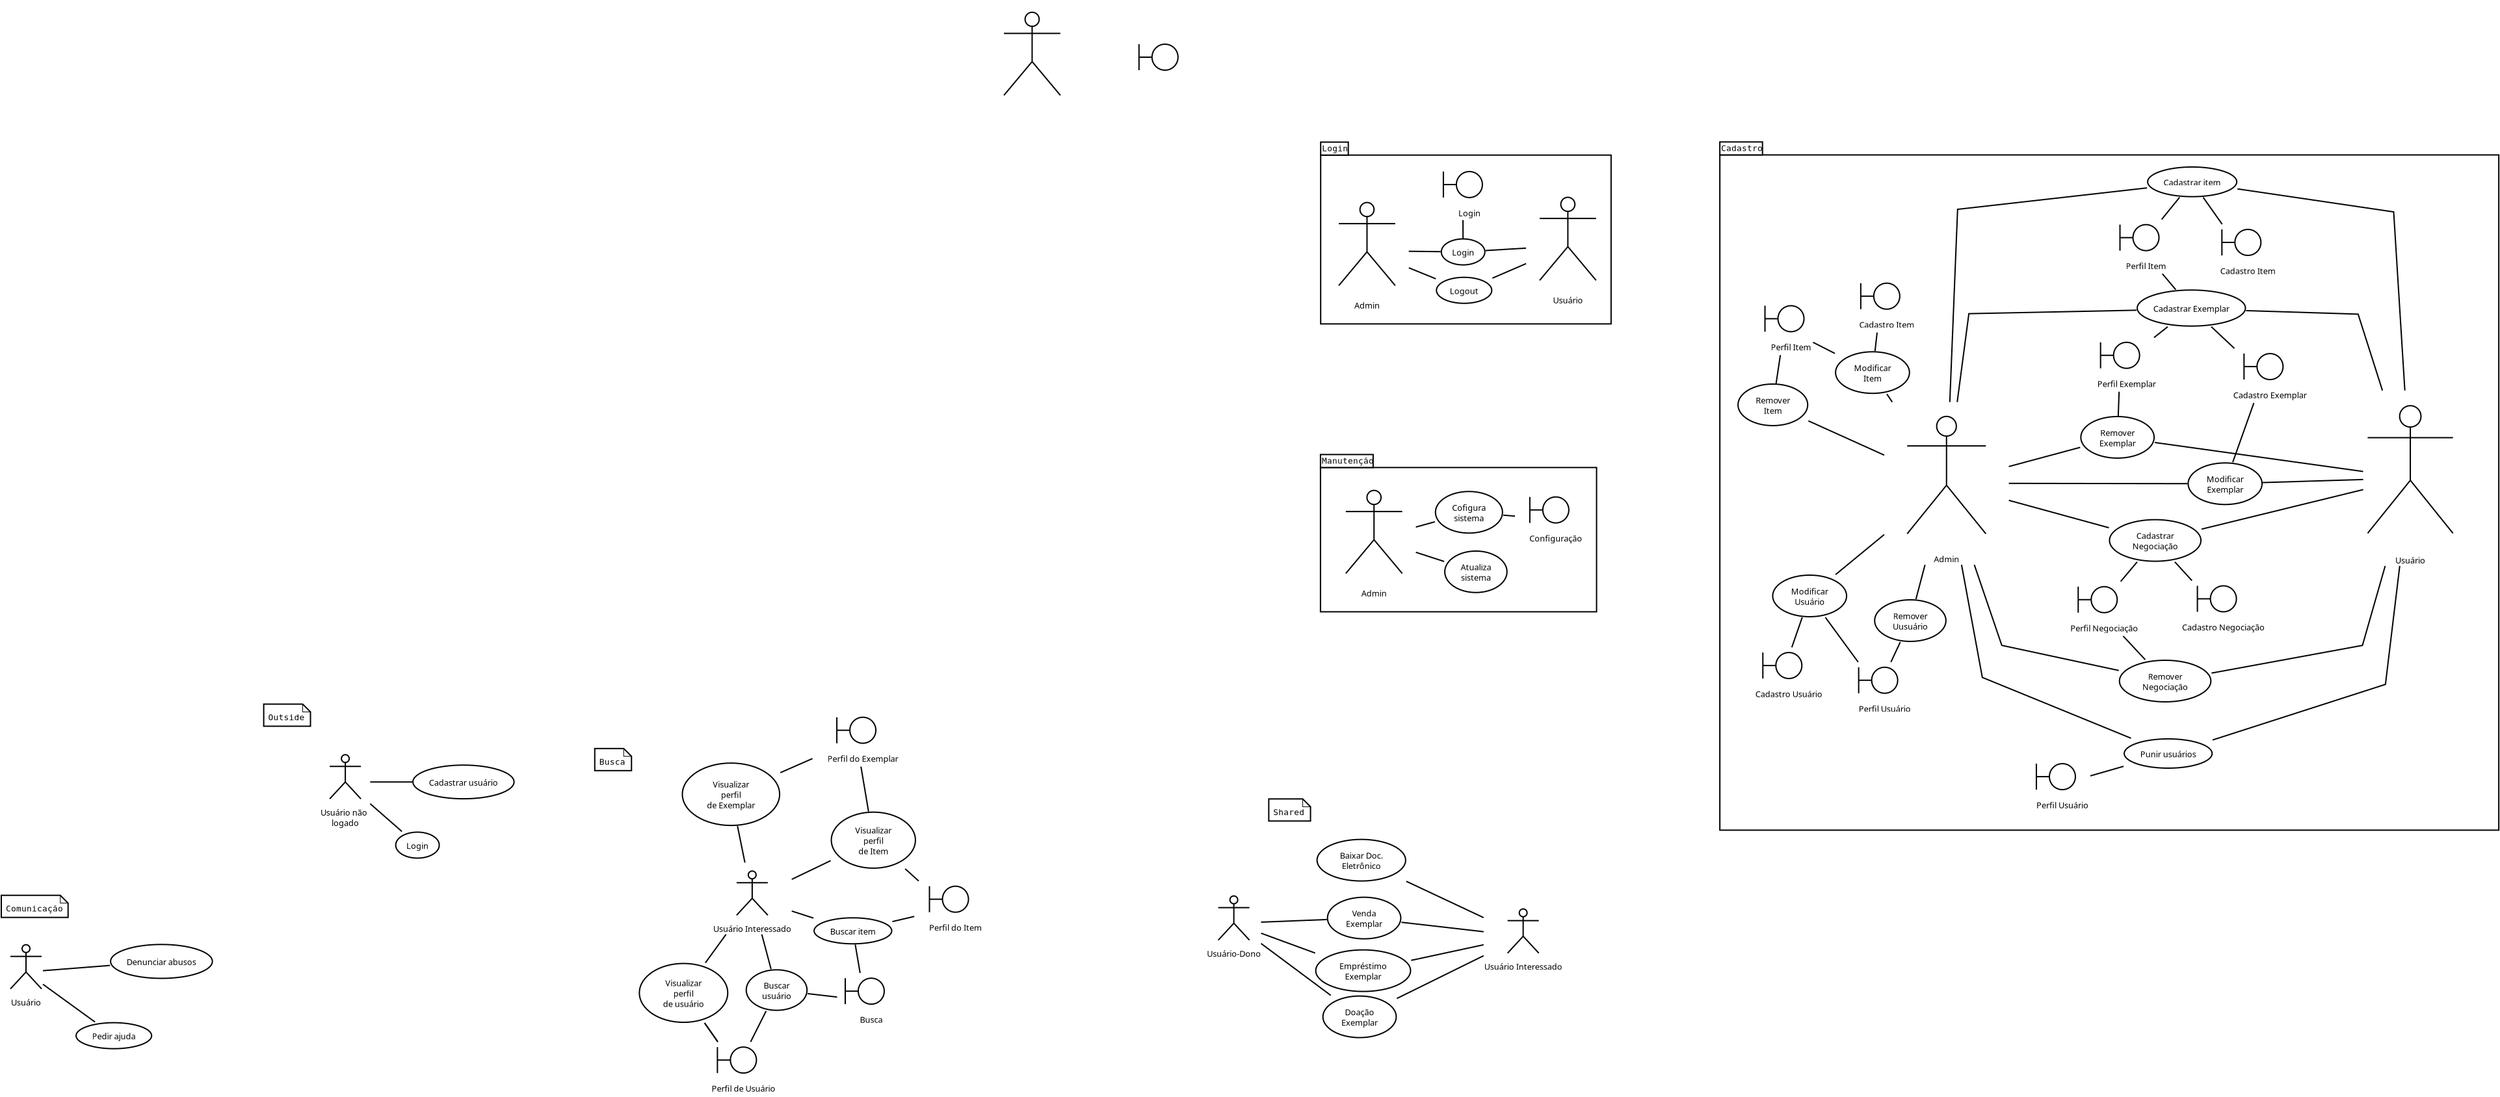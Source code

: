<?xml version="1.0" encoding="UTF-8"?>
<dia:diagram xmlns:dia="http://www.lysator.liu.se/~alla/dia/">
  <dia:layer name="Segundo Plano" visible="true" active="true">
    <dia:object type="UML - Actor" version="0" id="O0">
      <dia:attribute name="obj_pos">
        <dia:point val="1.85,0.2"/>
      </dia:attribute>
      <dia:attribute name="obj_bb">
        <dia:rectangle val="-0.163,-2.55;3.862,4.447"/>
      </dia:attribute>
      <dia:attribute name="meta">
        <dia:composite type="dict"/>
      </dia:attribute>
      <dia:attribute name="elem_corner">
        <dia:point val="0.6,-2.5"/>
      </dia:attribute>
      <dia:attribute name="elem_width">
        <dia:real val="2.5"/>
      </dia:attribute>
      <dia:attribute name="elem_height">
        <dia:real val="5.4"/>
      </dia:attribute>
      <dia:attribute name="line_width">
        <dia:real val="0.1"/>
      </dia:attribute>
      <dia:attribute name="line_colour">
        <dia:color val="#000000"/>
      </dia:attribute>
      <dia:attribute name="fill_colour">
        <dia:color val="#ffffff"/>
      </dia:attribute>
      <dia:attribute name="text">
        <dia:composite type="text">
          <dia:attribute name="string">
            <dia:string>#Usuário não 
logado
#</dia:string>
          </dia:attribute>
          <dia:attribute name="font">
            <dia:font family="sans" style="0" name="Helvetica"/>
          </dia:attribute>
          <dia:attribute name="height">
            <dia:real val="0.8"/>
          </dia:attribute>
          <dia:attribute name="pos">
            <dia:point val="1.85,2.695"/>
          </dia:attribute>
          <dia:attribute name="color">
            <dia:color val="#000000"/>
          </dia:attribute>
          <dia:attribute name="alignment">
            <dia:enum val="1"/>
          </dia:attribute>
        </dia:composite>
      </dia:attribute>
    </dia:object>
    <dia:object type="UML - Usecase" version="0" id="O1">
      <dia:attribute name="obj_pos">
        <dia:point val="7.05,-1.1"/>
      </dia:attribute>
      <dia:attribute name="obj_bb">
        <dia:rectangle val="7,-1.15;15.21,1.653"/>
      </dia:attribute>
      <dia:attribute name="meta">
        <dia:composite type="dict"/>
      </dia:attribute>
      <dia:attribute name="elem_corner">
        <dia:point val="7.05,-1.1"/>
      </dia:attribute>
      <dia:attribute name="elem_width">
        <dia:real val="8.11"/>
      </dia:attribute>
      <dia:attribute name="elem_height">
        <dia:real val="2.703"/>
      </dia:attribute>
      <dia:attribute name="line_width">
        <dia:real val="0.1"/>
      </dia:attribute>
      <dia:attribute name="line_colour">
        <dia:color val="#000000"/>
      </dia:attribute>
      <dia:attribute name="fill_colour">
        <dia:color val="#ffffff"/>
      </dia:attribute>
      <dia:attribute name="text_outside">
        <dia:boolean val="false"/>
      </dia:attribute>
      <dia:attribute name="collaboration">
        <dia:boolean val="false"/>
      </dia:attribute>
      <dia:attribute name="text">
        <dia:composite type="text">
          <dia:attribute name="string">
            <dia:string>#Cadastrar usuário#</dia:string>
          </dia:attribute>
          <dia:attribute name="font">
            <dia:font family="sans" style="0" name="Helvetica"/>
          </dia:attribute>
          <dia:attribute name="height">
            <dia:real val="0.8"/>
          </dia:attribute>
          <dia:attribute name="pos">
            <dia:point val="11.105,0.447"/>
          </dia:attribute>
          <dia:attribute name="color">
            <dia:color val="#000000"/>
          </dia:attribute>
          <dia:attribute name="alignment">
            <dia:enum val="1"/>
          </dia:attribute>
        </dia:composite>
      </dia:attribute>
    </dia:object>
    <dia:object type="Standard - Line" version="0" id="O2">
      <dia:attribute name="obj_pos">
        <dia:point val="3.862,0.211"/>
      </dia:attribute>
      <dia:attribute name="obj_bb">
        <dia:rectangle val="3.812,0.161;7.051,0.279"/>
      </dia:attribute>
      <dia:attribute name="conn_endpoints">
        <dia:point val="3.862,0.211"/>
        <dia:point val="7.001,0.229"/>
      </dia:attribute>
      <dia:attribute name="numcp">
        <dia:int val="1"/>
      </dia:attribute>
      <dia:connections>
        <dia:connection handle="0" to="O0" connection="8"/>
        <dia:connection handle="1" to="O1" connection="8"/>
      </dia:connections>
    </dia:object>
    <dia:object type="UML - Actor" version="0" id="O3">
      <dia:attribute name="obj_pos">
        <dia:point val="33.14,9.15"/>
      </dia:attribute>
      <dia:attribute name="obj_bb">
        <dia:rectangle val="29.954,6.4;36.327,11.9"/>
      </dia:attribute>
      <dia:attribute name="meta">
        <dia:composite type="dict"/>
      </dia:attribute>
      <dia:attribute name="elem_corner">
        <dia:point val="31.25,6.45"/>
      </dia:attribute>
      <dia:attribute name="elem_width">
        <dia:real val="3.78"/>
      </dia:attribute>
      <dia:attribute name="elem_height">
        <dia:real val="5.4"/>
      </dia:attribute>
      <dia:attribute name="line_width">
        <dia:real val="0.1"/>
      </dia:attribute>
      <dia:attribute name="line_colour">
        <dia:color val="#000000"/>
      </dia:attribute>
      <dia:attribute name="fill_colour">
        <dia:color val="#ffffff"/>
      </dia:attribute>
      <dia:attribute name="text">
        <dia:composite type="text">
          <dia:attribute name="string">
            <dia:string>#Usuário Interessado#</dia:string>
          </dia:attribute>
          <dia:attribute name="font">
            <dia:font family="sans" style="0" name="Helvetica"/>
          </dia:attribute>
          <dia:attribute name="height">
            <dia:real val="0.8"/>
          </dia:attribute>
          <dia:attribute name="pos">
            <dia:point val="33.14,11.645"/>
          </dia:attribute>
          <dia:attribute name="color">
            <dia:color val="#000000"/>
          </dia:attribute>
          <dia:attribute name="alignment">
            <dia:enum val="1"/>
          </dia:attribute>
        </dia:composite>
      </dia:attribute>
    </dia:object>
    <dia:object type="UML - Usecase" version="0" id="O4">
      <dia:attribute name="obj_pos">
        <dia:point val="37.9,10.65"/>
      </dia:attribute>
      <dia:attribute name="obj_bb">
        <dia:rectangle val="37.85,10.6;44.182,12.777"/>
      </dia:attribute>
      <dia:attribute name="meta">
        <dia:composite type="dict"/>
      </dia:attribute>
      <dia:attribute name="elem_corner">
        <dia:point val="37.9,10.65"/>
      </dia:attribute>
      <dia:attribute name="elem_width">
        <dia:real val="6.232"/>
      </dia:attribute>
      <dia:attribute name="elem_height">
        <dia:real val="2.078"/>
      </dia:attribute>
      <dia:attribute name="line_width">
        <dia:real val="0.1"/>
      </dia:attribute>
      <dia:attribute name="line_colour">
        <dia:color val="#000000"/>
      </dia:attribute>
      <dia:attribute name="fill_colour">
        <dia:color val="#ffffff"/>
      </dia:attribute>
      <dia:attribute name="text_outside">
        <dia:boolean val="false"/>
      </dia:attribute>
      <dia:attribute name="collaboration">
        <dia:boolean val="false"/>
      </dia:attribute>
      <dia:attribute name="text">
        <dia:composite type="text">
          <dia:attribute name="string">
            <dia:string>#Buscar item#</dia:string>
          </dia:attribute>
          <dia:attribute name="font">
            <dia:font family="sans" style="0" name="Helvetica"/>
          </dia:attribute>
          <dia:attribute name="height">
            <dia:real val="0.8"/>
          </dia:attribute>
          <dia:attribute name="pos">
            <dia:point val="41.016,11.884"/>
          </dia:attribute>
          <dia:attribute name="color">
            <dia:color val="#000000"/>
          </dia:attribute>
          <dia:attribute name="alignment">
            <dia:enum val="1"/>
          </dia:attribute>
        </dia:composite>
      </dia:attribute>
    </dia:object>
    <dia:object type="Standard - Line" version="0" id="O5">
      <dia:attribute name="obj_pos">
        <dia:point val="36.327,10.177"/>
      </dia:attribute>
      <dia:attribute name="obj_bb">
        <dia:rectangle val="36.264,10.114;37.913,10.731"/>
      </dia:attribute>
      <dia:attribute name="conn_endpoints">
        <dia:point val="36.327,10.177"/>
        <dia:point val="37.85,10.668"/>
      </dia:attribute>
      <dia:attribute name="numcp">
        <dia:int val="1"/>
      </dia:attribute>
      <dia:connections>
        <dia:connection handle="0" to="O3" connection="8"/>
        <dia:connection handle="1" to="O4" connection="8"/>
      </dia:connections>
    </dia:object>
    <dia:object type="UML - Note" version="0" id="O6">
      <dia:attribute name="obj_pos">
        <dia:point val="21.033,-2.375"/>
      </dia:attribute>
      <dia:attribute name="obj_bb">
        <dia:rectangle val="20.983,-2.425;23.908,-0.625"/>
      </dia:attribute>
      <dia:attribute name="meta">
        <dia:composite type="dict"/>
      </dia:attribute>
      <dia:attribute name="elem_corner">
        <dia:point val="21.033,-2.375"/>
      </dia:attribute>
      <dia:attribute name="elem_width">
        <dia:real val="2.825"/>
      </dia:attribute>
      <dia:attribute name="elem_height">
        <dia:real val="1.7"/>
      </dia:attribute>
      <dia:attribute name="line_width">
        <dia:real val="0.1"/>
      </dia:attribute>
      <dia:attribute name="line_colour">
        <dia:color val="#000000"/>
      </dia:attribute>
      <dia:attribute name="fill_colour">
        <dia:color val="#ffffff"/>
      </dia:attribute>
      <dia:attribute name="text">
        <dia:composite type="text">
          <dia:attribute name="string">
            <dia:string>#Busca#</dia:string>
          </dia:attribute>
          <dia:attribute name="font">
            <dia:font family="monospace" style="0" name="Courier"/>
          </dia:attribute>
          <dia:attribute name="height">
            <dia:real val="0.8"/>
          </dia:attribute>
          <dia:attribute name="pos">
            <dia:point val="21.383,-1.13"/>
          </dia:attribute>
          <dia:attribute name="color">
            <dia:color val="#000000"/>
          </dia:attribute>
          <dia:attribute name="alignment">
            <dia:enum val="0"/>
          </dia:attribute>
        </dia:composite>
      </dia:attribute>
    </dia:object>
    <dia:object type="UML - Usecase" version="0" id="O7">
      <dia:attribute name="obj_pos">
        <dia:point val="-16.2,12.7"/>
      </dia:attribute>
      <dia:attribute name="obj_bb">
        <dia:rectangle val="-16.25,12.65;-7.997,15.467"/>
      </dia:attribute>
      <dia:attribute name="meta">
        <dia:composite type="dict"/>
      </dia:attribute>
      <dia:attribute name="elem_corner">
        <dia:point val="-16.2,12.7"/>
      </dia:attribute>
      <dia:attribute name="elem_width">
        <dia:real val="8.152"/>
      </dia:attribute>
      <dia:attribute name="elem_height">
        <dia:real val="2.718"/>
      </dia:attribute>
      <dia:attribute name="line_width">
        <dia:real val="0.1"/>
      </dia:attribute>
      <dia:attribute name="line_colour">
        <dia:color val="#000000"/>
      </dia:attribute>
      <dia:attribute name="fill_colour">
        <dia:color val="#ffffff"/>
      </dia:attribute>
      <dia:attribute name="text_outside">
        <dia:boolean val="false"/>
      </dia:attribute>
      <dia:attribute name="collaboration">
        <dia:boolean val="false"/>
      </dia:attribute>
      <dia:attribute name="text">
        <dia:composite type="text">
          <dia:attribute name="string">
            <dia:string>#Denunciar abusos#</dia:string>
          </dia:attribute>
          <dia:attribute name="font">
            <dia:font family="sans" style="0" name="Helvetica"/>
          </dia:attribute>
          <dia:attribute name="height">
            <dia:real val="0.8"/>
          </dia:attribute>
          <dia:attribute name="pos">
            <dia:point val="-12.124,14.254"/>
          </dia:attribute>
          <dia:attribute name="color">
            <dia:color val="#000000"/>
          </dia:attribute>
          <dia:attribute name="alignment">
            <dia:enum val="1"/>
          </dia:attribute>
        </dia:composite>
      </dia:attribute>
    </dia:object>
    <dia:object type="Standard - Line" version="0" id="O8">
      <dia:attribute name="obj_pos">
        <dia:point val="-21.404,14.725"/>
      </dia:attribute>
      <dia:attribute name="obj_bb">
        <dia:rectangle val="-21.457,14.302;-16.196,14.779"/>
      </dia:attribute>
      <dia:attribute name="conn_endpoints">
        <dia:point val="-21.404,14.725"/>
        <dia:point val="-16.25,14.355"/>
      </dia:attribute>
      <dia:attribute name="numcp">
        <dia:int val="1"/>
      </dia:attribute>
      <dia:connections>
        <dia:connection handle="0" to="O27" connection="8"/>
        <dia:connection handle="1" to="O7" connection="8"/>
      </dia:connections>
    </dia:object>
    <dia:object type="UML - Actor" version="0" id="O9">
      <dia:attribute name="obj_pos">
        <dia:point val="70.178,11.067"/>
      </dia:attribute>
      <dia:attribute name="obj_bb">
        <dia:rectangle val="68.0,8.317;72.355,13.817"/>
      </dia:attribute>
      <dia:attribute name="meta">
        <dia:composite type="dict"/>
      </dia:attribute>
      <dia:attribute name="elem_corner">
        <dia:point val="68.928,8.367"/>
      </dia:attribute>
      <dia:attribute name="elem_width">
        <dia:real val="2.5"/>
      </dia:attribute>
      <dia:attribute name="elem_height">
        <dia:real val="5.4"/>
      </dia:attribute>
      <dia:attribute name="line_width">
        <dia:real val="0.1"/>
      </dia:attribute>
      <dia:attribute name="line_colour">
        <dia:color val="#000000"/>
      </dia:attribute>
      <dia:attribute name="fill_colour">
        <dia:color val="#ffffff"/>
      </dia:attribute>
      <dia:attribute name="text">
        <dia:composite type="text">
          <dia:attribute name="string">
            <dia:string>#Usuário-Dono#</dia:string>
          </dia:attribute>
          <dia:attribute name="font">
            <dia:font family="sans" style="0" name="Helvetica"/>
          </dia:attribute>
          <dia:attribute name="height">
            <dia:real val="0.8"/>
          </dia:attribute>
          <dia:attribute name="pos">
            <dia:point val="70.178,13.562"/>
          </dia:attribute>
          <dia:attribute name="color">
            <dia:color val="#000000"/>
          </dia:attribute>
          <dia:attribute name="alignment">
            <dia:enum val="1"/>
          </dia:attribute>
        </dia:composite>
      </dia:attribute>
    </dia:object>
    <dia:object type="UML - Actor" version="0" id="O10">
      <dia:attribute name="obj_pos">
        <dia:point val="92.428,12.067"/>
      </dia:attribute>
      <dia:attribute name="obj_bb">
        <dia:rectangle val="89.242,9.317;95.614,14.817"/>
      </dia:attribute>
      <dia:attribute name="meta">
        <dia:composite type="dict"/>
      </dia:attribute>
      <dia:attribute name="elem_corner">
        <dia:point val="91.178,9.367"/>
      </dia:attribute>
      <dia:attribute name="elem_width">
        <dia:real val="2.5"/>
      </dia:attribute>
      <dia:attribute name="elem_height">
        <dia:real val="5.4"/>
      </dia:attribute>
      <dia:attribute name="line_width">
        <dia:real val="0.1"/>
      </dia:attribute>
      <dia:attribute name="line_colour">
        <dia:color val="#000000"/>
      </dia:attribute>
      <dia:attribute name="fill_colour">
        <dia:color val="#ffffff"/>
      </dia:attribute>
      <dia:attribute name="text">
        <dia:composite type="text">
          <dia:attribute name="string">
            <dia:string>#Usuário Interessado#</dia:string>
          </dia:attribute>
          <dia:attribute name="font">
            <dia:font family="sans" style="0" name="Helvetica"/>
          </dia:attribute>
          <dia:attribute name="height">
            <dia:real val="0.8"/>
          </dia:attribute>
          <dia:attribute name="pos">
            <dia:point val="92.428,14.562"/>
          </dia:attribute>
          <dia:attribute name="color">
            <dia:color val="#000000"/>
          </dia:attribute>
          <dia:attribute name="alignment">
            <dia:enum val="1"/>
          </dia:attribute>
        </dia:composite>
      </dia:attribute>
    </dia:object>
    <dia:object type="UML - Usecase" version="0" id="O11">
      <dia:attribute name="obj_pos">
        <dia:point val="76.578,4.617"/>
      </dia:attribute>
      <dia:attribute name="obj_bb">
        <dia:rectangle val="76.528,4.567;84.003,7.867"/>
      </dia:attribute>
      <dia:attribute name="meta">
        <dia:composite type="dict"/>
      </dia:attribute>
      <dia:attribute name="elem_corner">
        <dia:point val="76.578,4.617"/>
      </dia:attribute>
      <dia:attribute name="elem_width">
        <dia:real val="7.375"/>
      </dia:attribute>
      <dia:attribute name="elem_height">
        <dia:real val="3.2"/>
      </dia:attribute>
      <dia:attribute name="line_width">
        <dia:real val="0.1"/>
      </dia:attribute>
      <dia:attribute name="line_colour">
        <dia:color val="#000000"/>
      </dia:attribute>
      <dia:attribute name="fill_colour">
        <dia:color val="#ffffff"/>
      </dia:attribute>
      <dia:attribute name="text_outside">
        <dia:boolean val="false"/>
      </dia:attribute>
      <dia:attribute name="collaboration">
        <dia:boolean val="false"/>
      </dia:attribute>
      <dia:attribute name="text">
        <dia:composite type="text">
          <dia:attribute name="string">
            <dia:string>#Baixar Doc.
Eletrônico#</dia:string>
          </dia:attribute>
          <dia:attribute name="font">
            <dia:font family="sans" style="0" name="Helvetica"/>
          </dia:attribute>
          <dia:attribute name="height">
            <dia:real val="0.8"/>
          </dia:attribute>
          <dia:attribute name="pos">
            <dia:point val="80.265,6.012"/>
          </dia:attribute>
          <dia:attribute name="color">
            <dia:color val="#000000"/>
          </dia:attribute>
          <dia:attribute name="alignment">
            <dia:enum val="1"/>
          </dia:attribute>
        </dia:composite>
      </dia:attribute>
    </dia:object>
    <dia:object type="UML - Usecase" version="0" id="O12">
      <dia:attribute name="obj_pos">
        <dia:point val="77.378,9.067"/>
      </dia:attribute>
      <dia:attribute name="obj_bb">
        <dia:rectangle val="77.328,9.017;83.473,12.317"/>
      </dia:attribute>
      <dia:attribute name="meta">
        <dia:composite type="dict"/>
      </dia:attribute>
      <dia:attribute name="elem_corner">
        <dia:point val="77.378,9.067"/>
      </dia:attribute>
      <dia:attribute name="elem_width">
        <dia:real val="6.045"/>
      </dia:attribute>
      <dia:attribute name="elem_height">
        <dia:real val="3.2"/>
      </dia:attribute>
      <dia:attribute name="line_width">
        <dia:real val="0.1"/>
      </dia:attribute>
      <dia:attribute name="line_colour">
        <dia:color val="#000000"/>
      </dia:attribute>
      <dia:attribute name="fill_colour">
        <dia:color val="#ffffff"/>
      </dia:attribute>
      <dia:attribute name="text_outside">
        <dia:boolean val="false"/>
      </dia:attribute>
      <dia:attribute name="collaboration">
        <dia:boolean val="false"/>
      </dia:attribute>
      <dia:attribute name="text">
        <dia:composite type="text">
          <dia:attribute name="string">
            <dia:string>#Venda
Exemplar#</dia:string>
          </dia:attribute>
          <dia:attribute name="font">
            <dia:font family="sans" style="0" name="Helvetica"/>
          </dia:attribute>
          <dia:attribute name="height">
            <dia:real val="0.8"/>
          </dia:attribute>
          <dia:attribute name="pos">
            <dia:point val="80.4,10.462"/>
          </dia:attribute>
          <dia:attribute name="color">
            <dia:color val="#000000"/>
          </dia:attribute>
          <dia:attribute name="alignment">
            <dia:enum val="1"/>
          </dia:attribute>
        </dia:composite>
      </dia:attribute>
    </dia:object>
    <dia:object type="UML - Usecase" version="0" id="O13">
      <dia:attribute name="obj_pos">
        <dia:point val="76.478,13.117"/>
      </dia:attribute>
      <dia:attribute name="obj_bb">
        <dia:rectangle val="76.428,13.067;84.233,16.367"/>
      </dia:attribute>
      <dia:attribute name="meta">
        <dia:composite type="dict"/>
      </dia:attribute>
      <dia:attribute name="elem_corner">
        <dia:point val="76.478,13.117"/>
      </dia:attribute>
      <dia:attribute name="elem_width">
        <dia:real val="7.705"/>
      </dia:attribute>
      <dia:attribute name="elem_height">
        <dia:real val="3.2"/>
      </dia:attribute>
      <dia:attribute name="line_width">
        <dia:real val="0.1"/>
      </dia:attribute>
      <dia:attribute name="line_colour">
        <dia:color val="#000000"/>
      </dia:attribute>
      <dia:attribute name="fill_colour">
        <dia:color val="#ffffff"/>
      </dia:attribute>
      <dia:attribute name="text_outside">
        <dia:boolean val="false"/>
      </dia:attribute>
      <dia:attribute name="collaboration">
        <dia:boolean val="false"/>
      </dia:attribute>
      <dia:attribute name="text">
        <dia:composite type="text">
          <dia:attribute name="string">
            <dia:string>#Empréstimo
Exemplar#</dia:string>
          </dia:attribute>
          <dia:attribute name="font">
            <dia:font family="sans" style="0" name="Helvetica"/>
          </dia:attribute>
          <dia:attribute name="height">
            <dia:real val="0.8"/>
          </dia:attribute>
          <dia:attribute name="pos">
            <dia:point val="80.33,14.512"/>
          </dia:attribute>
          <dia:attribute name="color">
            <dia:color val="#000000"/>
          </dia:attribute>
          <dia:attribute name="alignment">
            <dia:enum val="1"/>
          </dia:attribute>
        </dia:composite>
      </dia:attribute>
    </dia:object>
    <dia:object type="UML - Usecase" version="0" id="O14">
      <dia:attribute name="obj_pos">
        <dia:point val="77.028,16.667"/>
      </dia:attribute>
      <dia:attribute name="obj_bb">
        <dia:rectangle val="76.978,16.617;83.123,19.917"/>
      </dia:attribute>
      <dia:attribute name="meta">
        <dia:composite type="dict"/>
      </dia:attribute>
      <dia:attribute name="elem_corner">
        <dia:point val="77.028,16.667"/>
      </dia:attribute>
      <dia:attribute name="elem_width">
        <dia:real val="6.045"/>
      </dia:attribute>
      <dia:attribute name="elem_height">
        <dia:real val="3.2"/>
      </dia:attribute>
      <dia:attribute name="line_width">
        <dia:real val="0.1"/>
      </dia:attribute>
      <dia:attribute name="line_colour">
        <dia:color val="#000000"/>
      </dia:attribute>
      <dia:attribute name="fill_colour">
        <dia:color val="#ffffff"/>
      </dia:attribute>
      <dia:attribute name="text_outside">
        <dia:boolean val="false"/>
      </dia:attribute>
      <dia:attribute name="collaboration">
        <dia:boolean val="false"/>
      </dia:attribute>
      <dia:attribute name="text">
        <dia:composite type="text">
          <dia:attribute name="string">
            <dia:string>#Doação
Exemplar#</dia:string>
          </dia:attribute>
          <dia:attribute name="font">
            <dia:font family="sans" style="0" name="Helvetica"/>
          </dia:attribute>
          <dia:attribute name="height">
            <dia:real val="0.8"/>
          </dia:attribute>
          <dia:attribute name="pos">
            <dia:point val="80.05,18.062"/>
          </dia:attribute>
          <dia:attribute name="color">
            <dia:color val="#000000"/>
          </dia:attribute>
          <dia:attribute name="alignment">
            <dia:enum val="1"/>
          </dia:attribute>
        </dia:composite>
      </dia:attribute>
    </dia:object>
    <dia:object type="Standard - Line" version="0" id="O15">
      <dia:attribute name="obj_pos">
        <dia:point val="72.355,10.982"/>
      </dia:attribute>
      <dia:attribute name="obj_bb">
        <dia:rectangle val="72.303,10.735;77.379,11.033"/>
      </dia:attribute>
      <dia:attribute name="conn_endpoints">
        <dia:point val="72.355,10.982"/>
        <dia:point val="77.328,10.787"/>
      </dia:attribute>
      <dia:attribute name="numcp">
        <dia:int val="1"/>
      </dia:attribute>
      <dia:connections>
        <dia:connection handle="0" to="O9" connection="8"/>
        <dia:connection handle="1" to="O12" connection="8"/>
      </dia:connections>
    </dia:object>
    <dia:object type="Standard - Line" version="0" id="O16">
      <dia:attribute name="obj_pos">
        <dia:point val="72.356,11.85"/>
      </dia:attribute>
      <dia:attribute name="obj_bb">
        <dia:rectangle val="72.292,11.786;76.492,13.378"/>
      </dia:attribute>
      <dia:attribute name="conn_endpoints">
        <dia:point val="72.356,11.85"/>
        <dia:point val="76.428,13.314"/>
      </dia:attribute>
      <dia:attribute name="numcp">
        <dia:int val="1"/>
      </dia:attribute>
      <dia:connections>
        <dia:connection handle="0" to="O9" connection="8"/>
        <dia:connection handle="1" to="O13" connection="8"/>
      </dia:connections>
    </dia:object>
    <dia:object type="Standard - Line" version="0" id="O17">
      <dia:attribute name="obj_pos">
        <dia:point val="72.355,12.654"/>
      </dia:attribute>
      <dia:attribute name="obj_bb">
        <dia:rectangle val="72.285,12.585;77.858,16.687"/>
      </dia:attribute>
      <dia:attribute name="conn_endpoints">
        <dia:point val="72.355,12.654"/>
        <dia:point val="77.788,16.617"/>
      </dia:attribute>
      <dia:attribute name="numcp">
        <dia:int val="1"/>
      </dia:attribute>
      <dia:connections>
        <dia:connection handle="0" to="O9" connection="8"/>
        <dia:connection handle="1" to="O14" connection="8"/>
      </dia:connections>
    </dia:object>
    <dia:object type="Standard - Line" version="0" id="O18">
      <dia:attribute name="obj_pos">
        <dia:point val="83.696,7.867"/>
      </dia:attribute>
      <dia:attribute name="obj_bb">
        <dia:rectangle val="83.629,7.8;89.308,10.601"/>
      </dia:attribute>
      <dia:attribute name="conn_endpoints">
        <dia:point val="83.696,7.867"/>
        <dia:point val="89.242,10.534"/>
      </dia:attribute>
      <dia:attribute name="numcp">
        <dia:int val="1"/>
      </dia:attribute>
      <dia:connections>
        <dia:connection handle="0" to="O11" connection="8"/>
        <dia:connection handle="1" to="O10" connection="8"/>
      </dia:connections>
    </dia:object>
    <dia:object type="Standard - Line" version="0" id="O19">
      <dia:attribute name="obj_pos">
        <dia:point val="83.473,11.024"/>
      </dia:attribute>
      <dia:attribute name="obj_bb">
        <dia:rectangle val="83.417,10.969;89.297,11.751"/>
      </dia:attribute>
      <dia:attribute name="conn_endpoints">
        <dia:point val="83.473,11.024"/>
        <dia:point val="89.242,11.696"/>
      </dia:attribute>
      <dia:attribute name="numcp">
        <dia:int val="1"/>
      </dia:attribute>
      <dia:connections>
        <dia:connection handle="0" to="O12" connection="8"/>
        <dia:connection handle="1" to="O10" connection="8"/>
      </dia:connections>
    </dia:object>
    <dia:object type="Standard - Line" version="0" id="O20">
      <dia:attribute name="obj_pos">
        <dia:point val="84.233,13.862"/>
      </dia:attribute>
      <dia:attribute name="obj_bb">
        <dia:rectangle val="84.173,12.705;89.302,13.921"/>
      </dia:attribute>
      <dia:attribute name="conn_endpoints">
        <dia:point val="84.233,13.862"/>
        <dia:point val="89.243,12.764"/>
      </dia:attribute>
      <dia:attribute name="numcp">
        <dia:int val="1"/>
      </dia:attribute>
      <dia:connections>
        <dia:connection handle="0" to="O13" connection="8"/>
        <dia:connection handle="1" to="O10" connection="8"/>
      </dia:connections>
    </dia:object>
    <dia:object type="Standard - Line" version="0" id="O21">
      <dia:attribute name="obj_pos">
        <dia:point val="83.122,16.728"/>
      </dia:attribute>
      <dia:attribute name="obj_bb">
        <dia:rectangle val="83.055,13.595;89.309,16.795"/>
      </dia:attribute>
      <dia:attribute name="conn_endpoints">
        <dia:point val="83.122,16.728"/>
        <dia:point val="89.242,13.662"/>
      </dia:attribute>
      <dia:attribute name="numcp">
        <dia:int val="1"/>
      </dia:attribute>
      <dia:connections>
        <dia:connection handle="0" to="O14" connection="8"/>
        <dia:connection handle="1" to="O10" connection="8"/>
      </dia:connections>
    </dia:object>
    <dia:object type="UML - Usecase" version="0" id="O22">
      <dia:attribute name="obj_pos">
        <dia:point val="32.681,14.65"/>
      </dia:attribute>
      <dia:attribute name="obj_bb">
        <dia:rectangle val="32.631,14.6;37.498,17.878"/>
      </dia:attribute>
      <dia:attribute name="meta">
        <dia:composite type="dict"/>
      </dia:attribute>
      <dia:attribute name="elem_corner">
        <dia:point val="32.681,14.65"/>
      </dia:attribute>
      <dia:attribute name="elem_width">
        <dia:real val="4.768"/>
      </dia:attribute>
      <dia:attribute name="elem_height">
        <dia:real val="3.178"/>
      </dia:attribute>
      <dia:attribute name="line_width">
        <dia:real val="0.1"/>
      </dia:attribute>
      <dia:attribute name="line_colour">
        <dia:color val="#000000"/>
      </dia:attribute>
      <dia:attribute name="fill_colour">
        <dia:color val="#ffffff"/>
      </dia:attribute>
      <dia:attribute name="text_outside">
        <dia:boolean val="false"/>
      </dia:attribute>
      <dia:attribute name="collaboration">
        <dia:boolean val="false"/>
      </dia:attribute>
      <dia:attribute name="text">
        <dia:composite type="text">
          <dia:attribute name="string">
            <dia:string>#Buscar
usuário#</dia:string>
          </dia:attribute>
          <dia:attribute name="font">
            <dia:font family="sans" style="0" name="Helvetica"/>
          </dia:attribute>
          <dia:attribute name="height">
            <dia:real val="0.8"/>
          </dia:attribute>
          <dia:attribute name="pos">
            <dia:point val="35.065,16.034"/>
          </dia:attribute>
          <dia:attribute name="color">
            <dia:color val="#000000"/>
          </dia:attribute>
          <dia:attribute name="alignment">
            <dia:enum val="1"/>
          </dia:attribute>
        </dia:composite>
      </dia:attribute>
    </dia:object>
    <dia:object type="Standard - Line" version="0" id="O23">
      <dia:attribute name="obj_pos">
        <dia:point val="33.886,11.899"/>
      </dia:attribute>
      <dia:attribute name="obj_bb">
        <dia:rectangle val="33.825,11.838;34.681,14.661"/>
      </dia:attribute>
      <dia:attribute name="conn_endpoints">
        <dia:point val="33.886,11.899"/>
        <dia:point val="34.62,14.6"/>
      </dia:attribute>
      <dia:attribute name="numcp">
        <dia:int val="1"/>
      </dia:attribute>
      <dia:connections>
        <dia:connection handle="0" to="O3" connection="8"/>
        <dia:connection handle="1" to="O22" connection="8"/>
      </dia:connections>
    </dia:object>
    <dia:object type="UML - Note" version="0" id="O24">
      <dia:attribute name="obj_pos">
        <dia:point val="72.864,1.504"/>
      </dia:attribute>
      <dia:attribute name="obj_bb">
        <dia:rectangle val="72.814,1.454;76.124,3.254"/>
      </dia:attribute>
      <dia:attribute name="meta">
        <dia:composite type="dict"/>
      </dia:attribute>
      <dia:attribute name="elem_corner">
        <dia:point val="72.864,1.504"/>
      </dia:attribute>
      <dia:attribute name="elem_width">
        <dia:real val="3.21"/>
      </dia:attribute>
      <dia:attribute name="elem_height">
        <dia:real val="1.7"/>
      </dia:attribute>
      <dia:attribute name="line_width">
        <dia:real val="0.1"/>
      </dia:attribute>
      <dia:attribute name="line_colour">
        <dia:color val="#000000"/>
      </dia:attribute>
      <dia:attribute name="fill_colour">
        <dia:color val="#ffffff"/>
      </dia:attribute>
      <dia:attribute name="text">
        <dia:composite type="text">
          <dia:attribute name="string">
            <dia:string>#Shared#</dia:string>
          </dia:attribute>
          <dia:attribute name="font">
            <dia:font family="monospace" style="0" name="Courier"/>
          </dia:attribute>
          <dia:attribute name="height">
            <dia:real val="0.8"/>
          </dia:attribute>
          <dia:attribute name="pos">
            <dia:point val="73.214,2.749"/>
          </dia:attribute>
          <dia:attribute name="color">
            <dia:color val="#000000"/>
          </dia:attribute>
          <dia:attribute name="alignment">
            <dia:enum val="0"/>
          </dia:attribute>
        </dia:composite>
      </dia:attribute>
    </dia:object>
    <dia:object type="UML - Usecase" version="0" id="O25">
      <dia:attribute name="obj_pos">
        <dia:point val="24.464,14.162"/>
      </dia:attribute>
      <dia:attribute name="obj_bb">
        <dia:rectangle val="24.414,14.113;31.487,18.861"/>
      </dia:attribute>
      <dia:attribute name="meta">
        <dia:composite type="dict"/>
      </dia:attribute>
      <dia:attribute name="elem_corner">
        <dia:point val="24.464,14.162"/>
      </dia:attribute>
      <dia:attribute name="elem_width">
        <dia:real val="6.973"/>
      </dia:attribute>
      <dia:attribute name="elem_height">
        <dia:real val="4.648"/>
      </dia:attribute>
      <dia:attribute name="line_width">
        <dia:real val="0.1"/>
      </dia:attribute>
      <dia:attribute name="line_colour">
        <dia:color val="#000000"/>
      </dia:attribute>
      <dia:attribute name="fill_colour">
        <dia:color val="#ffffff"/>
      </dia:attribute>
      <dia:attribute name="text_outside">
        <dia:boolean val="false"/>
      </dia:attribute>
      <dia:attribute name="collaboration">
        <dia:boolean val="false"/>
      </dia:attribute>
      <dia:attribute name="text">
        <dia:composite type="text">
          <dia:attribute name="string">
            <dia:string>#Visualizar
perfil
de usuário#</dia:string>
          </dia:attribute>
          <dia:attribute name="font">
            <dia:font family="sans" style="0" name="Helvetica"/>
          </dia:attribute>
          <dia:attribute name="height">
            <dia:real val="0.8"/>
          </dia:attribute>
          <dia:attribute name="pos">
            <dia:point val="27.951,15.882"/>
          </dia:attribute>
          <dia:attribute name="color">
            <dia:color val="#000000"/>
          </dia:attribute>
          <dia:attribute name="alignment">
            <dia:enum val="1"/>
          </dia:attribute>
        </dia:composite>
      </dia:attribute>
    </dia:object>
    <dia:object type="Standard - Line" version="0" id="O26">
      <dia:attribute name="obj_pos">
        <dia:point val="31.195,11.9"/>
      </dia:attribute>
      <dia:attribute name="obj_bb">
        <dia:rectangle val="29.56,11.83;31.265,14.183"/>
      </dia:attribute>
      <dia:attribute name="conn_endpoints">
        <dia:point val="31.195,11.9"/>
        <dia:point val="29.629,14.113"/>
      </dia:attribute>
      <dia:attribute name="numcp">
        <dia:int val="1"/>
      </dia:attribute>
      <dia:connections>
        <dia:connection handle="0" to="O3" connection="8"/>
        <dia:connection handle="1" to="O25" connection="8"/>
      </dia:connections>
    </dia:object>
    <dia:object type="UML - Actor" version="0" id="O27">
      <dia:attribute name="obj_pos">
        <dia:point val="-22.704,14.819"/>
      </dia:attribute>
      <dia:attribute name="obj_bb">
        <dia:rectangle val="-24.004,12.069;-21.404,17.569"/>
      </dia:attribute>
      <dia:attribute name="meta">
        <dia:composite type="dict"/>
      </dia:attribute>
      <dia:attribute name="elem_corner">
        <dia:point val="-23.954,12.119"/>
      </dia:attribute>
      <dia:attribute name="elem_width">
        <dia:real val="2.5"/>
      </dia:attribute>
      <dia:attribute name="elem_height">
        <dia:real val="5.4"/>
      </dia:attribute>
      <dia:attribute name="line_width">
        <dia:real val="0.1"/>
      </dia:attribute>
      <dia:attribute name="line_colour">
        <dia:color val="#000000"/>
      </dia:attribute>
      <dia:attribute name="fill_colour">
        <dia:color val="#ffffff"/>
      </dia:attribute>
      <dia:attribute name="text">
        <dia:composite type="text">
          <dia:attribute name="string">
            <dia:string>#Usuário#</dia:string>
          </dia:attribute>
          <dia:attribute name="font">
            <dia:font family="sans" style="0" name="Helvetica"/>
          </dia:attribute>
          <dia:attribute name="height">
            <dia:real val="0.8"/>
          </dia:attribute>
          <dia:attribute name="pos">
            <dia:point val="-22.704,17.314"/>
          </dia:attribute>
          <dia:attribute name="color">
            <dia:color val="#000000"/>
          </dia:attribute>
          <dia:attribute name="alignment">
            <dia:enum val="1"/>
          </dia:attribute>
        </dia:composite>
      </dia:attribute>
    </dia:object>
    <dia:object type="UML - Note" version="0" id="O28">
      <dia:attribute name="obj_pos">
        <dia:point val="-24.604,8.919"/>
      </dia:attribute>
      <dia:attribute name="obj_bb">
        <dia:rectangle val="-24.654,8.869;-19.419,10.669"/>
      </dia:attribute>
      <dia:attribute name="meta">
        <dia:composite type="dict"/>
      </dia:attribute>
      <dia:attribute name="elem_corner">
        <dia:point val="-24.604,8.919"/>
      </dia:attribute>
      <dia:attribute name="elem_width">
        <dia:real val="5.135"/>
      </dia:attribute>
      <dia:attribute name="elem_height">
        <dia:real val="1.7"/>
      </dia:attribute>
      <dia:attribute name="line_width">
        <dia:real val="0.1"/>
      </dia:attribute>
      <dia:attribute name="line_colour">
        <dia:color val="#000000"/>
      </dia:attribute>
      <dia:attribute name="fill_colour">
        <dia:color val="#ffffff"/>
      </dia:attribute>
      <dia:attribute name="text">
        <dia:composite type="text">
          <dia:attribute name="string">
            <dia:string>#Comunicação#</dia:string>
          </dia:attribute>
          <dia:attribute name="font">
            <dia:font family="monospace" style="0" name="Courier"/>
          </dia:attribute>
          <dia:attribute name="height">
            <dia:real val="0.8"/>
          </dia:attribute>
          <dia:attribute name="pos">
            <dia:point val="-24.254,10.164"/>
          </dia:attribute>
          <dia:attribute name="color">
            <dia:color val="#000000"/>
          </dia:attribute>
          <dia:attribute name="alignment">
            <dia:enum val="0"/>
          </dia:attribute>
        </dia:composite>
      </dia:attribute>
    </dia:object>
    <dia:object type="UML - Usecase" version="0" id="O29">
      <dia:attribute name="obj_pos">
        <dia:point val="-18.854,18.719"/>
      </dia:attribute>
      <dia:attribute name="obj_bb">
        <dia:rectangle val="-18.904,18.669;-12.821,20.769"/>
      </dia:attribute>
      <dia:attribute name="meta">
        <dia:composite type="dict"/>
      </dia:attribute>
      <dia:attribute name="elem_corner">
        <dia:point val="-18.854,18.719"/>
      </dia:attribute>
      <dia:attribute name="elem_width">
        <dia:real val="5.982"/>
      </dia:attribute>
      <dia:attribute name="elem_height">
        <dia:real val="2"/>
      </dia:attribute>
      <dia:attribute name="line_width">
        <dia:real val="0.1"/>
      </dia:attribute>
      <dia:attribute name="line_colour">
        <dia:color val="#000000"/>
      </dia:attribute>
      <dia:attribute name="fill_colour">
        <dia:color val="#ffffff"/>
      </dia:attribute>
      <dia:attribute name="text_outside">
        <dia:boolean val="false"/>
      </dia:attribute>
      <dia:attribute name="collaboration">
        <dia:boolean val="false"/>
      </dia:attribute>
      <dia:attribute name="text">
        <dia:composite type="text">
          <dia:attribute name="string">
            <dia:string>#Pedir ajuda#</dia:string>
          </dia:attribute>
          <dia:attribute name="font">
            <dia:font family="sans" style="0" name="Helvetica"/>
          </dia:attribute>
          <dia:attribute name="height">
            <dia:real val="0.8"/>
          </dia:attribute>
          <dia:attribute name="pos">
            <dia:point val="-15.863,19.914"/>
          </dia:attribute>
          <dia:attribute name="color">
            <dia:color val="#000000"/>
          </dia:attribute>
          <dia:attribute name="alignment">
            <dia:enum val="1"/>
          </dia:attribute>
        </dia:composite>
      </dia:attribute>
    </dia:object>
    <dia:object type="Standard - Line" version="0" id="O30">
      <dia:attribute name="obj_pos">
        <dia:point val="-21.404,15.75"/>
      </dia:attribute>
      <dia:attribute name="obj_bb">
        <dia:rectangle val="-21.474,15.68;-17.258,18.739"/>
      </dia:attribute>
      <dia:attribute name="conn_endpoints">
        <dia:point val="-21.404,15.75"/>
        <dia:point val="-17.327,18.669"/>
      </dia:attribute>
      <dia:attribute name="numcp">
        <dia:int val="1"/>
      </dia:attribute>
      <dia:connections>
        <dia:connection handle="0" to="O27" connection="8"/>
        <dia:connection handle="1" to="O29" connection="8"/>
      </dia:connections>
    </dia:object>
    <dia:object type="UML - Classicon" version="0" id="O31">
      <dia:attribute name="obj_pos">
        <dia:point val="42.295,16.294"/>
      </dia:attribute>
      <dia:attribute name="obj_bb">
        <dia:rectangle val="39.67,14.894;43.92,19.094"/>
      </dia:attribute>
      <dia:attribute name="meta">
        <dia:composite type="dict"/>
      </dia:attribute>
      <dia:attribute name="elem_corner">
        <dia:point val="39.67,14.894"/>
      </dia:attribute>
      <dia:attribute name="elem_width">
        <dia:real val="4.25"/>
      </dia:attribute>
      <dia:attribute name="elem_height">
        <dia:real val="4.2"/>
      </dia:attribute>
      <dia:attribute name="line_colour">
        <dia:color val="#000000"/>
      </dia:attribute>
      <dia:attribute name="fill_colour">
        <dia:color val="#ffffff"/>
      </dia:attribute>
      <dia:attribute name="stereotype">
        <dia:enum val="1"/>
      </dia:attribute>
      <dia:attribute name="type">
        <dia:enum val="1"/>
      </dia:attribute>
      <dia:attribute name="is_object">
        <dia:boolean val="false"/>
      </dia:attribute>
      <dia:attribute name="text">
        <dia:composite type="text">
          <dia:attribute name="string">
            <dia:string>#Busca#</dia:string>
          </dia:attribute>
          <dia:attribute name="font">
            <dia:font family="sans" style="0" name="Helvetica"/>
          </dia:attribute>
          <dia:attribute name="height">
            <dia:real val="0.8"/>
          </dia:attribute>
          <dia:attribute name="pos">
            <dia:point val="42.295,18.639"/>
          </dia:attribute>
          <dia:attribute name="color">
            <dia:color val="#000000"/>
          </dia:attribute>
          <dia:attribute name="alignment">
            <dia:enum val="1"/>
          </dia:attribute>
        </dia:composite>
      </dia:attribute>
    </dia:object>
    <dia:object type="Standard - Line" version="0" id="O32">
      <dia:attribute name="obj_pos">
        <dia:point val="41.487,14.894"/>
      </dia:attribute>
      <dia:attribute name="obj_bb">
        <dia:rectangle val="41.119,12.721;41.544,14.951"/>
      </dia:attribute>
      <dia:attribute name="conn_endpoints">
        <dia:point val="41.487,14.894"/>
        <dia:point val="41.176,12.777"/>
      </dia:attribute>
      <dia:attribute name="numcp">
        <dia:int val="1"/>
      </dia:attribute>
      <dia:connections>
        <dia:connection handle="0" to="O31" connection="8"/>
        <dia:connection handle="1" to="O4" connection="8"/>
      </dia:connections>
    </dia:object>
    <dia:object type="Standard - Line" version="0" id="O33">
      <dia:attribute name="obj_pos">
        <dia:point val="39.67,16.756"/>
      </dia:attribute>
      <dia:attribute name="obj_bb">
        <dia:rectangle val="37.443,16.457;39.725,16.811"/>
      </dia:attribute>
      <dia:attribute name="conn_endpoints">
        <dia:point val="39.67,16.756"/>
        <dia:point val="37.499,16.512"/>
      </dia:attribute>
      <dia:attribute name="numcp">
        <dia:int val="1"/>
      </dia:attribute>
      <dia:connections>
        <dia:connection handle="0" to="O31" connection="8"/>
        <dia:connection handle="1" to="O22" connection="8"/>
      </dia:connections>
    </dia:object>
    <dia:object type="UML - Classicon" version="0" id="O34">
      <dia:attribute name="obj_pos">
        <dia:point val="32.585,21.594"/>
      </dia:attribute>
      <dia:attribute name="obj_bb">
        <dia:rectangle val="28.841,20.194;35.328,24.394"/>
      </dia:attribute>
      <dia:attribute name="meta">
        <dia:composite type="dict"/>
      </dia:attribute>
      <dia:attribute name="elem_corner">
        <dia:point val="28.841,20.194"/>
      </dia:attribute>
      <dia:attribute name="elem_width">
        <dia:real val="6.487"/>
      </dia:attribute>
      <dia:attribute name="elem_height">
        <dia:real val="4.2"/>
      </dia:attribute>
      <dia:attribute name="line_colour">
        <dia:color val="#000000"/>
      </dia:attribute>
      <dia:attribute name="fill_colour">
        <dia:color val="#ffffff"/>
      </dia:attribute>
      <dia:attribute name="stereotype">
        <dia:enum val="1"/>
      </dia:attribute>
      <dia:attribute name="type">
        <dia:enum val="1"/>
      </dia:attribute>
      <dia:attribute name="is_object">
        <dia:boolean val="false"/>
      </dia:attribute>
      <dia:attribute name="text">
        <dia:composite type="text">
          <dia:attribute name="string">
            <dia:string>#Perfil de Usuário#</dia:string>
          </dia:attribute>
          <dia:attribute name="font">
            <dia:font family="sans" style="0" name="Helvetica"/>
          </dia:attribute>
          <dia:attribute name="height">
            <dia:real val="0.8"/>
          </dia:attribute>
          <dia:attribute name="pos">
            <dia:point val="32.585,23.939"/>
          </dia:attribute>
          <dia:attribute name="color">
            <dia:color val="#000000"/>
          </dia:attribute>
          <dia:attribute name="alignment">
            <dia:enum val="1"/>
          </dia:attribute>
        </dia:composite>
      </dia:attribute>
    </dia:object>
    <dia:object type="Standard - Line" version="0" id="O35">
      <dia:attribute name="obj_pos">
        <dia:point val="30.59,20.194"/>
      </dia:attribute>
      <dia:attribute name="obj_bb">
        <dia:rectangle val="29.571,18.791;30.66,20.264"/>
      </dia:attribute>
      <dia:attribute name="conn_endpoints">
        <dia:point val="30.59,20.194"/>
        <dia:point val="29.641,18.861"/>
      </dia:attribute>
      <dia:attribute name="numcp">
        <dia:int val="1"/>
      </dia:attribute>
      <dia:connections>
        <dia:connection handle="0" to="O34" connection="8"/>
        <dia:connection handle="1" to="O25" connection="8"/>
      </dia:connections>
    </dia:object>
    <dia:object type="Standard - Line" version="0" id="O36">
      <dia:attribute name="obj_pos">
        <dia:point val="33.118,20.194"/>
      </dia:attribute>
      <dia:attribute name="obj_bb">
        <dia:rectangle val="33.051,17.811;34.325,20.261"/>
      </dia:attribute>
      <dia:attribute name="conn_endpoints">
        <dia:point val="33.118,20.194"/>
        <dia:point val="34.258,17.878"/>
      </dia:attribute>
      <dia:attribute name="numcp">
        <dia:int val="1"/>
      </dia:attribute>
      <dia:connections>
        <dia:connection handle="0" to="O34" connection="8"/>
        <dia:connection handle="1" to="O22" connection="8"/>
      </dia:connections>
    </dia:object>
    <dia:object type="UML - Classicon" version="0" id="O37">
      <dia:attribute name="obj_pos">
        <dia:point val="48.861,9.219"/>
      </dia:attribute>
      <dia:attribute name="obj_bb">
        <dia:rectangle val="45.605,7.819;51.117,12.019"/>
      </dia:attribute>
      <dia:attribute name="meta">
        <dia:composite type="dict"/>
      </dia:attribute>
      <dia:attribute name="elem_corner">
        <dia:point val="45.605,7.819"/>
      </dia:attribute>
      <dia:attribute name="elem_width">
        <dia:real val="5.513"/>
      </dia:attribute>
      <dia:attribute name="elem_height">
        <dia:real val="4.2"/>
      </dia:attribute>
      <dia:attribute name="line_colour">
        <dia:color val="#000000"/>
      </dia:attribute>
      <dia:attribute name="fill_colour">
        <dia:color val="#ffffff"/>
      </dia:attribute>
      <dia:attribute name="stereotype">
        <dia:enum val="1"/>
      </dia:attribute>
      <dia:attribute name="type">
        <dia:enum val="1"/>
      </dia:attribute>
      <dia:attribute name="is_object">
        <dia:boolean val="false"/>
      </dia:attribute>
      <dia:attribute name="text">
        <dia:composite type="text">
          <dia:attribute name="string">
            <dia:string>#Perfil do Item#</dia:string>
          </dia:attribute>
          <dia:attribute name="font">
            <dia:font family="sans" style="0" name="Helvetica"/>
          </dia:attribute>
          <dia:attribute name="height">
            <dia:real val="0.8"/>
          </dia:attribute>
          <dia:attribute name="pos">
            <dia:point val="48.861,11.564"/>
          </dia:attribute>
          <dia:attribute name="color">
            <dia:color val="#000000"/>
          </dia:attribute>
          <dia:attribute name="alignment">
            <dia:enum val="1"/>
          </dia:attribute>
        </dia:composite>
      </dia:attribute>
    </dia:object>
    <dia:object type="Standard - Line" version="0" id="O38">
      <dia:attribute name="obj_pos">
        <dia:point val="45.605,10.583"/>
      </dia:attribute>
      <dia:attribute name="obj_bb">
        <dia:rectangle val="44.121,10.523;45.665,10.986"/>
      </dia:attribute>
      <dia:attribute name="conn_endpoints">
        <dia:point val="45.605,10.583"/>
        <dia:point val="44.181,10.926"/>
      </dia:attribute>
      <dia:attribute name="numcp">
        <dia:int val="1"/>
      </dia:attribute>
      <dia:connections>
        <dia:connection handle="0" to="O37" connection="8"/>
        <dia:connection handle="1" to="O4" connection="8"/>
      </dia:connections>
    </dia:object>
    <dia:object type="Standard - Line" version="0" id="O39">
      <dia:attribute name="obj_pos">
        <dia:point val="30.59,20.194"/>
      </dia:attribute>
      <dia:attribute name="obj_bb">
        <dia:rectangle val="29.571,18.791;30.66,20.264"/>
      </dia:attribute>
      <dia:attribute name="conn_endpoints">
        <dia:point val="30.59,20.194"/>
        <dia:point val="29.641,18.861"/>
      </dia:attribute>
      <dia:attribute name="numcp">
        <dia:int val="1"/>
      </dia:attribute>
      <dia:connections>
        <dia:connection handle="0" to="O34" connection="8"/>
        <dia:connection handle="1" to="O25" connection="8"/>
      </dia:connections>
    </dia:object>
    <dia:object type="UML - Note" version="0" id="O40">
      <dia:attribute name="obj_pos">
        <dia:point val="-4.424,-5.792"/>
      </dia:attribute>
      <dia:attribute name="obj_bb">
        <dia:rectangle val="-4.474,-5.842;-0.779,-4.042"/>
      </dia:attribute>
      <dia:attribute name="meta">
        <dia:composite type="dict"/>
      </dia:attribute>
      <dia:attribute name="elem_corner">
        <dia:point val="-4.424,-5.792"/>
      </dia:attribute>
      <dia:attribute name="elem_width">
        <dia:real val="3.595"/>
      </dia:attribute>
      <dia:attribute name="elem_height">
        <dia:real val="1.7"/>
      </dia:attribute>
      <dia:attribute name="line_width">
        <dia:real val="0.1"/>
      </dia:attribute>
      <dia:attribute name="line_colour">
        <dia:color val="#000000"/>
      </dia:attribute>
      <dia:attribute name="fill_colour">
        <dia:color val="#ffffff"/>
      </dia:attribute>
      <dia:attribute name="text">
        <dia:composite type="text">
          <dia:attribute name="string">
            <dia:string>#Outside#</dia:string>
          </dia:attribute>
          <dia:attribute name="font">
            <dia:font family="monospace" style="0" name="Courier"/>
          </dia:attribute>
          <dia:attribute name="height">
            <dia:real val="0.8"/>
          </dia:attribute>
          <dia:attribute name="pos">
            <dia:point val="-4.074,-4.547"/>
          </dia:attribute>
          <dia:attribute name="color">
            <dia:color val="#000000"/>
          </dia:attribute>
          <dia:attribute name="alignment">
            <dia:enum val="0"/>
          </dia:attribute>
        </dia:composite>
      </dia:attribute>
    </dia:object>
    <dia:object type="UML - Usecase" version="0" id="O41">
      <dia:attribute name="obj_pos">
        <dia:point val="5.726,4.058"/>
      </dia:attribute>
      <dia:attribute name="obj_bb">
        <dia:rectangle val="5.676,4.008;9.236,6.108"/>
      </dia:attribute>
      <dia:attribute name="meta">
        <dia:composite type="dict"/>
      </dia:attribute>
      <dia:attribute name="elem_corner">
        <dia:point val="5.726,4.058"/>
      </dia:attribute>
      <dia:attribute name="elem_width">
        <dia:real val="3.46"/>
      </dia:attribute>
      <dia:attribute name="elem_height">
        <dia:real val="2"/>
      </dia:attribute>
      <dia:attribute name="line_width">
        <dia:real val="0.1"/>
      </dia:attribute>
      <dia:attribute name="line_colour">
        <dia:color val="#000000"/>
      </dia:attribute>
      <dia:attribute name="fill_colour">
        <dia:color val="#ffffff"/>
      </dia:attribute>
      <dia:attribute name="text_outside">
        <dia:boolean val="false"/>
      </dia:attribute>
      <dia:attribute name="collaboration">
        <dia:boolean val="false"/>
      </dia:attribute>
      <dia:attribute name="text">
        <dia:composite type="text">
          <dia:attribute name="string">
            <dia:string>#Login#</dia:string>
          </dia:attribute>
          <dia:attribute name="font">
            <dia:font family="sans" style="0" name="Helvetica"/>
          </dia:attribute>
          <dia:attribute name="height">
            <dia:real val="0.8"/>
          </dia:attribute>
          <dia:attribute name="pos">
            <dia:point val="7.456,5.253"/>
          </dia:attribute>
          <dia:attribute name="color">
            <dia:color val="#000000"/>
          </dia:attribute>
          <dia:attribute name="alignment">
            <dia:enum val="1"/>
          </dia:attribute>
        </dia:composite>
      </dia:attribute>
    </dia:object>
    <dia:object type="Standard - Line" version="0" id="O42">
      <dia:attribute name="obj_pos">
        <dia:point val="6.245,4.008"/>
      </dia:attribute>
      <dia:attribute name="obj_bb">
        <dia:rectangle val="3.792,1.873;6.315,4.079"/>
      </dia:attribute>
      <dia:attribute name="conn_endpoints">
        <dia:point val="6.245,4.008"/>
        <dia:point val="3.863,1.944"/>
      </dia:attribute>
      <dia:attribute name="numcp">
        <dia:int val="1"/>
      </dia:attribute>
      <dia:connections>
        <dia:connection handle="0" to="O41" connection="8"/>
        <dia:connection handle="1" to="O0" connection="8"/>
      </dia:connections>
    </dia:object>
    <dia:object type="UML - Usecase" version="0" id="O43">
      <dia:attribute name="obj_pos">
        <dia:point val="39.225,2.519"/>
      </dia:attribute>
      <dia:attribute name="obj_bb">
        <dia:rectangle val="39.175,2.469;45.95,7.019"/>
      </dia:attribute>
      <dia:attribute name="meta">
        <dia:composite type="dict"/>
      </dia:attribute>
      <dia:attribute name="elem_corner">
        <dia:point val="39.225,2.519"/>
      </dia:attribute>
      <dia:attribute name="elem_width">
        <dia:real val="6.675"/>
      </dia:attribute>
      <dia:attribute name="elem_height">
        <dia:real val="4.45"/>
      </dia:attribute>
      <dia:attribute name="line_width">
        <dia:real val="0.1"/>
      </dia:attribute>
      <dia:attribute name="line_colour">
        <dia:color val="#000000"/>
      </dia:attribute>
      <dia:attribute name="fill_colour">
        <dia:color val="#ffffff"/>
      </dia:attribute>
      <dia:attribute name="text_outside">
        <dia:boolean val="false"/>
      </dia:attribute>
      <dia:attribute name="collaboration">
        <dia:boolean val="false"/>
      </dia:attribute>
      <dia:attribute name="text">
        <dia:composite type="text">
          <dia:attribute name="string">
            <dia:string>#Visualizar
perfil
de Item#</dia:string>
          </dia:attribute>
          <dia:attribute name="font">
            <dia:font family="sans" style="0" name="Helvetica"/>
          </dia:attribute>
          <dia:attribute name="height">
            <dia:real val="0.8"/>
          </dia:attribute>
          <dia:attribute name="pos">
            <dia:point val="42.563,4.139"/>
          </dia:attribute>
          <dia:attribute name="color">
            <dia:color val="#000000"/>
          </dia:attribute>
          <dia:attribute name="alignment">
            <dia:enum val="1"/>
          </dia:attribute>
        </dia:composite>
      </dia:attribute>
    </dia:object>
    <dia:object type="Standard - Line" version="0" id="O44">
      <dia:attribute name="obj_pos">
        <dia:point val="46.008,7.819"/>
      </dia:attribute>
      <dia:attribute name="obj_bb">
        <dia:rectangle val="45.041,6.948;46.079,7.889"/>
      </dia:attribute>
      <dia:attribute name="conn_endpoints">
        <dia:point val="46.008,7.819"/>
        <dia:point val="45.112,7.018"/>
      </dia:attribute>
      <dia:attribute name="numcp">
        <dia:int val="1"/>
      </dia:attribute>
      <dia:connections>
        <dia:connection handle="0" to="O37" connection="8"/>
        <dia:connection handle="1" to="O43" connection="8"/>
      </dia:connections>
    </dia:object>
    <dia:object type="Standard - Line" version="0" id="O45">
      <dia:attribute name="obj_pos">
        <dia:point val="39.175,6.328"/>
      </dia:attribute>
      <dia:attribute name="obj_bb">
        <dia:rectangle val="36.26,6.261;39.242,7.726"/>
      </dia:attribute>
      <dia:attribute name="conn_endpoints">
        <dia:point val="39.175,6.328"/>
        <dia:point val="36.327,7.66"/>
      </dia:attribute>
      <dia:attribute name="numcp">
        <dia:int val="1"/>
      </dia:attribute>
      <dia:connections>
        <dia:connection handle="0" to="O43" connection="8"/>
        <dia:connection handle="1" to="O3" connection="8"/>
      </dia:connections>
    </dia:object>
    <dia:object type="UML - Usecase" version="0" id="O46">
      <dia:attribute name="obj_pos">
        <dia:point val="27.77,-1.256"/>
      </dia:attribute>
      <dia:attribute name="obj_bb">
        <dia:rectangle val="27.721,-1.306;35.876,3.594"/>
      </dia:attribute>
      <dia:attribute name="meta">
        <dia:composite type="dict"/>
      </dia:attribute>
      <dia:attribute name="elem_corner">
        <dia:point val="27.77,-1.256"/>
      </dia:attribute>
      <dia:attribute name="elem_width">
        <dia:real val="8.055"/>
      </dia:attribute>
      <dia:attribute name="elem_height">
        <dia:real val="4.8"/>
      </dia:attribute>
      <dia:attribute name="line_width">
        <dia:real val="0.1"/>
      </dia:attribute>
      <dia:attribute name="line_colour">
        <dia:color val="#000000"/>
      </dia:attribute>
      <dia:attribute name="fill_colour">
        <dia:color val="#ffffff"/>
      </dia:attribute>
      <dia:attribute name="text_outside">
        <dia:boolean val="false"/>
      </dia:attribute>
      <dia:attribute name="collaboration">
        <dia:boolean val="false"/>
      </dia:attribute>
      <dia:attribute name="text">
        <dia:composite type="text">
          <dia:attribute name="string">
            <dia:string>#Visualizar
perfil
de Exemplar#</dia:string>
          </dia:attribute>
          <dia:attribute name="font">
            <dia:font family="sans" style="0" name="Helvetica"/>
          </dia:attribute>
          <dia:attribute name="height">
            <dia:real val="0.8"/>
          </dia:attribute>
          <dia:attribute name="pos">
            <dia:point val="31.798,0.539"/>
          </dia:attribute>
          <dia:attribute name="color">
            <dia:color val="#000000"/>
          </dia:attribute>
          <dia:attribute name="alignment">
            <dia:enum val="1"/>
          </dia:attribute>
        </dia:composite>
      </dia:attribute>
    </dia:object>
    <dia:object type="Standard - Line" version="0" id="O47">
      <dia:attribute name="obj_pos">
        <dia:point val="32.209,3.593"/>
      </dia:attribute>
      <dia:attribute name="obj_bb">
        <dia:rectangle val="32.151,3.536;32.737,6.458"/>
      </dia:attribute>
      <dia:attribute name="conn_endpoints">
        <dia:point val="32.209,3.593"/>
        <dia:point val="32.679,6.401"/>
      </dia:attribute>
      <dia:attribute name="numcp">
        <dia:int val="1"/>
      </dia:attribute>
      <dia:connections>
        <dia:connection handle="0" to="O46" connection="8"/>
        <dia:connection handle="1" to="O3" connection="8"/>
      </dia:connections>
    </dia:object>
    <dia:object type="UML - Classicon" version="0" id="O48">
      <dia:attribute name="obj_pos">
        <dia:point val="41.814,-3.781"/>
      </dia:attribute>
      <dia:attribute name="obj_bb">
        <dia:rectangle val="37.776,-5.181;44.853,-0.981"/>
      </dia:attribute>
      <dia:attribute name="meta">
        <dia:composite type="dict"/>
      </dia:attribute>
      <dia:attribute name="elem_corner">
        <dia:point val="37.776,-5.181"/>
      </dia:attribute>
      <dia:attribute name="elem_width">
        <dia:real val="7.077"/>
      </dia:attribute>
      <dia:attribute name="elem_height">
        <dia:real val="4.2"/>
      </dia:attribute>
      <dia:attribute name="line_colour">
        <dia:color val="#000000"/>
      </dia:attribute>
      <dia:attribute name="fill_colour">
        <dia:color val="#ffffff"/>
      </dia:attribute>
      <dia:attribute name="stereotype">
        <dia:enum val="1"/>
      </dia:attribute>
      <dia:attribute name="type">
        <dia:enum val="1"/>
      </dia:attribute>
      <dia:attribute name="is_object">
        <dia:boolean val="false"/>
      </dia:attribute>
      <dia:attribute name="text">
        <dia:composite type="text">
          <dia:attribute name="string">
            <dia:string>#Perfil do Exemplar#</dia:string>
          </dia:attribute>
          <dia:attribute name="font">
            <dia:font family="sans" style="0" name="Helvetica"/>
          </dia:attribute>
          <dia:attribute name="height">
            <dia:real val="0.8"/>
          </dia:attribute>
          <dia:attribute name="pos">
            <dia:point val="41.814,-1.436"/>
          </dia:attribute>
          <dia:attribute name="color">
            <dia:color val="#000000"/>
          </dia:attribute>
          <dia:attribute name="alignment">
            <dia:enum val="1"/>
          </dia:attribute>
        </dia:composite>
      </dia:attribute>
    </dia:object>
    <dia:object type="Standard - Line" version="0" id="O49">
      <dia:attribute name="obj_pos">
        <dia:point val="41.649,-0.981"/>
      </dia:attribute>
      <dia:attribute name="obj_bb">
        <dia:rectangle val="41.592,-1.039;42.257,2.526"/>
      </dia:attribute>
      <dia:attribute name="conn_endpoints">
        <dia:point val="41.649,-0.981"/>
        <dia:point val="42.2,2.469"/>
      </dia:attribute>
      <dia:attribute name="numcp">
        <dia:int val="1"/>
      </dia:attribute>
      <dia:connections>
        <dia:connection handle="0" to="O48" connection="8"/>
        <dia:connection handle="1" to="O43" connection="8"/>
      </dia:connections>
    </dia:object>
    <dia:object type="Standard - Line" version="0" id="O50">
      <dia:attribute name="obj_pos">
        <dia:point val="37.775,-1.51"/>
      </dia:attribute>
      <dia:attribute name="obj_bb">
        <dia:rectangle val="35.81,-1.576;37.841,-0.601"/>
      </dia:attribute>
      <dia:attribute name="conn_endpoints">
        <dia:point val="37.775,-1.51"/>
        <dia:point val="35.876,-0.667"/>
      </dia:attribute>
      <dia:attribute name="numcp">
        <dia:int val="1"/>
      </dia:attribute>
      <dia:connections>
        <dia:connection handle="0" to="O48" connection="8"/>
        <dia:connection handle="1" to="O46" connection="8"/>
      </dia:connections>
    </dia:object>
    <dia:group>
      <dia:object type="UML - LargePackage" version="0" id="O51">
        <dia:attribute name="obj_pos">
          <dia:point val="107.552,-48.044"/>
        </dia:attribute>
        <dia:attribute name="obj_bb">
          <dia:rectangle val="107.502,-49.093;167.502,3.956"/>
        </dia:attribute>
        <dia:attribute name="meta">
          <dia:composite type="dict"/>
        </dia:attribute>
        <dia:attribute name="elem_corner">
          <dia:point val="107.552,-48.044"/>
        </dia:attribute>
        <dia:attribute name="elem_width">
          <dia:real val="59.9"/>
        </dia:attribute>
        <dia:attribute name="elem_height">
          <dia:real val="51.95"/>
        </dia:attribute>
        <dia:attribute name="line_width">
          <dia:real val="0.1"/>
        </dia:attribute>
        <dia:attribute name="line_colour">
          <dia:color val="#000000"/>
        </dia:attribute>
        <dia:attribute name="fill_colour">
          <dia:color val="#ffffff"/>
        </dia:attribute>
        <dia:attribute name="text_colour">
          <dia:color val="#000000"/>
        </dia:attribute>
        <dia:attribute name="stereotype">
          <dia:string>##</dia:string>
        </dia:attribute>
        <dia:attribute name="name">
          <dia:string>#Cadastro#</dia:string>
        </dia:attribute>
      </dia:object>
      <dia:object type="UML - Actor" version="0" id="O52">
        <dia:attribute name="obj_pos">
          <dia:point val="160.65,-23.183"/>
        </dia:attribute>
        <dia:attribute name="obj_bb">
          <dia:rectangle val="157.02,-29.921;164.28,-16.446"/>
        </dia:attribute>
        <dia:attribute name="meta">
          <dia:composite type="dict"/>
        </dia:attribute>
        <dia:attribute name="elem_corner">
          <dia:point val="157.07,-29.871"/>
        </dia:attribute>
        <dia:attribute name="elem_width">
          <dia:real val="7.159"/>
        </dia:attribute>
        <dia:attribute name="elem_height">
          <dia:real val="13.375"/>
        </dia:attribute>
        <dia:attribute name="line_width">
          <dia:real val="0.1"/>
        </dia:attribute>
        <dia:attribute name="line_colour">
          <dia:color val="#000000"/>
        </dia:attribute>
        <dia:attribute name="fill_colour">
          <dia:color val="#ffffff"/>
        </dia:attribute>
        <dia:attribute name="text">
          <dia:composite type="text">
            <dia:attribute name="string">
              <dia:string>#Usuário#</dia:string>
            </dia:attribute>
            <dia:attribute name="font">
              <dia:font family="sans" style="0" name="Helvetica"/>
            </dia:attribute>
            <dia:attribute name="height">
              <dia:real val="0.8"/>
            </dia:attribute>
            <dia:attribute name="pos">
              <dia:point val="160.65,-16.701"/>
            </dia:attribute>
            <dia:attribute name="color">
              <dia:color val="#000000"/>
            </dia:attribute>
            <dia:attribute name="alignment">
              <dia:enum val="1"/>
            </dia:attribute>
          </dia:composite>
        </dia:attribute>
      </dia:object>
      <dia:object type="UML - Usecase" version="0" id="O53">
        <dia:attribute name="obj_pos">
          <dia:point val="140.45,-47.117"/>
        </dia:attribute>
        <dia:attribute name="obj_bb">
          <dia:rectangle val="140.4,-47.167;147.687,-44.671"/>
        </dia:attribute>
        <dia:attribute name="meta">
          <dia:composite type="dict"/>
        </dia:attribute>
        <dia:attribute name="elem_corner">
          <dia:point val="140.45,-47.117"/>
        </dia:attribute>
        <dia:attribute name="elem_width">
          <dia:real val="7.188"/>
        </dia:attribute>
        <dia:attribute name="elem_height">
          <dia:real val="2.396"/>
        </dia:attribute>
        <dia:attribute name="line_width">
          <dia:real val="0.1"/>
        </dia:attribute>
        <dia:attribute name="line_colour">
          <dia:color val="#000000"/>
        </dia:attribute>
        <dia:attribute name="fill_colour">
          <dia:color val="#ffffff"/>
        </dia:attribute>
        <dia:attribute name="text_outside">
          <dia:boolean val="false"/>
        </dia:attribute>
        <dia:attribute name="collaboration">
          <dia:boolean val="false"/>
        </dia:attribute>
        <dia:attribute name="text">
          <dia:composite type="text">
            <dia:attribute name="string">
              <dia:string>#Cadastrar item#</dia:string>
            </dia:attribute>
            <dia:attribute name="font">
              <dia:font family="sans" style="0" name="Helvetica"/>
            </dia:attribute>
            <dia:attribute name="height">
              <dia:real val="0.8"/>
            </dia:attribute>
            <dia:attribute name="pos">
              <dia:point val="144.044,-45.724"/>
            </dia:attribute>
            <dia:attribute name="color">
              <dia:color val="#000000"/>
            </dia:attribute>
            <dia:attribute name="alignment">
              <dia:enum val="1"/>
            </dia:attribute>
          </dia:composite>
        </dia:attribute>
      </dia:object>
      <dia:object type="UML - Usecase" version="0" id="O54">
        <dia:attribute name="obj_pos">
          <dia:point val="139.65,-37.65"/>
        </dia:attribute>
        <dia:attribute name="obj_bb">
          <dia:rectangle val="139.6,-37.7;148.465,-34.678"/>
        </dia:attribute>
        <dia:attribute name="meta">
          <dia:composite type="dict"/>
        </dia:attribute>
        <dia:attribute name="elem_corner">
          <dia:point val="139.65,-37.65"/>
        </dia:attribute>
        <dia:attribute name="elem_width">
          <dia:real val="8.765"/>
        </dia:attribute>
        <dia:attribute name="elem_height">
          <dia:real val="2.922"/>
        </dia:attribute>
        <dia:attribute name="line_width">
          <dia:real val="0.1"/>
        </dia:attribute>
        <dia:attribute name="line_colour">
          <dia:color val="#000000"/>
        </dia:attribute>
        <dia:attribute name="fill_colour">
          <dia:color val="#ffffff"/>
        </dia:attribute>
        <dia:attribute name="text_outside">
          <dia:boolean val="false"/>
        </dia:attribute>
        <dia:attribute name="collaboration">
          <dia:boolean val="false"/>
        </dia:attribute>
        <dia:attribute name="text">
          <dia:composite type="text">
            <dia:attribute name="string">
              <dia:string>#Cadastrar Exemplar#</dia:string>
            </dia:attribute>
            <dia:attribute name="font">
              <dia:font family="sans" style="0" name="Helvetica"/>
            </dia:attribute>
            <dia:attribute name="height">
              <dia:real val="0.8"/>
            </dia:attribute>
            <dia:attribute name="pos">
              <dia:point val="144.032,-35.994"/>
            </dia:attribute>
            <dia:attribute name="color">
              <dia:color val="#000000"/>
            </dia:attribute>
            <dia:attribute name="alignment">
              <dia:enum val="1"/>
            </dia:attribute>
          </dia:composite>
        </dia:attribute>
      </dia:object>
      <dia:object type="UML - Usecase" version="0" id="O55">
        <dia:attribute name="obj_pos">
          <dia:point val="137.517,-19.983"/>
        </dia:attribute>
        <dia:attribute name="obj_bb">
          <dia:rectangle val="137.467,-20.033;145.037,-16.733"/>
        </dia:attribute>
        <dia:attribute name="meta">
          <dia:composite type="dict"/>
        </dia:attribute>
        <dia:attribute name="elem_corner">
          <dia:point val="137.517,-19.983"/>
        </dia:attribute>
        <dia:attribute name="elem_width">
          <dia:real val="7.47"/>
        </dia:attribute>
        <dia:attribute name="elem_height">
          <dia:real val="3.2"/>
        </dia:attribute>
        <dia:attribute name="line_width">
          <dia:real val="0.1"/>
        </dia:attribute>
        <dia:attribute name="line_colour">
          <dia:color val="#000000"/>
        </dia:attribute>
        <dia:attribute name="fill_colour">
          <dia:color val="#ffffff"/>
        </dia:attribute>
        <dia:attribute name="text_outside">
          <dia:boolean val="false"/>
        </dia:attribute>
        <dia:attribute name="collaboration">
          <dia:boolean val="false"/>
        </dia:attribute>
        <dia:attribute name="text">
          <dia:composite type="text">
            <dia:attribute name="string">
              <dia:string>#Cadastrar
Negociação#</dia:string>
            </dia:attribute>
            <dia:attribute name="font">
              <dia:font family="sans" style="0" name="Helvetica"/>
            </dia:attribute>
            <dia:attribute name="height">
              <dia:real val="0.8"/>
            </dia:attribute>
            <dia:attribute name="pos">
              <dia:point val="141.252,-18.588"/>
            </dia:attribute>
            <dia:attribute name="color">
              <dia:color val="#000000"/>
            </dia:attribute>
            <dia:attribute name="alignment">
              <dia:enum val="1"/>
            </dia:attribute>
          </dia:composite>
        </dia:attribute>
      </dia:object>
      <dia:object type="Standard - Line" version="0" id="O56">
        <dia:attribute name="obj_pos">
          <dia:point val="157.021,-22.285"/>
        </dia:attribute>
        <dia:attribute name="obj_bb">
          <dia:rectangle val="144.976,-22.346;157.082,-19.259"/>
        </dia:attribute>
        <dia:attribute name="conn_endpoints">
          <dia:point val="157.021,-22.285"/>
          <dia:point val="145.036,-19.32"/>
        </dia:attribute>
        <dia:attribute name="numcp">
          <dia:int val="1"/>
        </dia:attribute>
        <dia:connections>
          <dia:connection handle="0" to="O52" connection="8"/>
          <dia:connection handle="1" to="O55" connection="8"/>
        </dia:connections>
      </dia:object>
      <dia:object type="UML - Actor" version="0" id="O57">
        <dia:attribute name="obj_pos">
          <dia:point val="124.983,-22.783"/>
        </dia:attribute>
        <dia:attribute name="obj_bb">
          <dia:rectangle val="120.191,-29.033;129.775,-16.533"/>
        </dia:attribute>
        <dia:attribute name="meta">
          <dia:composite type="dict"/>
        </dia:attribute>
        <dia:attribute name="elem_corner">
          <dia:point val="120.241,-28.983"/>
        </dia:attribute>
        <dia:attribute name="elem_width">
          <dia:real val="9.484"/>
        </dia:attribute>
        <dia:attribute name="elem_height">
          <dia:real val="12.4"/>
        </dia:attribute>
        <dia:attribute name="line_width">
          <dia:real val="0.1"/>
        </dia:attribute>
        <dia:attribute name="line_colour">
          <dia:color val="#000000"/>
        </dia:attribute>
        <dia:attribute name="fill_colour">
          <dia:color val="#ffffff"/>
        </dia:attribute>
        <dia:attribute name="text">
          <dia:composite type="text">
            <dia:attribute name="string">
              <dia:string>#Admin#</dia:string>
            </dia:attribute>
            <dia:attribute name="font">
              <dia:font family="sans" style="0" name="Helvetica"/>
            </dia:attribute>
            <dia:attribute name="height">
              <dia:real val="0.8"/>
            </dia:attribute>
            <dia:attribute name="pos">
              <dia:point val="124.983,-16.788"/>
            </dia:attribute>
            <dia:attribute name="color">
              <dia:color val="#000000"/>
            </dia:attribute>
            <dia:attribute name="alignment">
              <dia:enum val="1"/>
            </dia:attribute>
          </dia:composite>
        </dia:attribute>
      </dia:object>
      <dia:object type="UML - Usecase" version="0" id="O58">
        <dia:attribute name="obj_pos">
          <dia:point val="138.65,-3.117"/>
        </dia:attribute>
        <dia:attribute name="obj_bb">
          <dia:rectangle val="138.6,-3.167;145.627,-0.757"/>
        </dia:attribute>
        <dia:attribute name="meta">
          <dia:composite type="dict"/>
        </dia:attribute>
        <dia:attribute name="elem_corner">
          <dia:point val="138.65,-3.117"/>
        </dia:attribute>
        <dia:attribute name="elem_width">
          <dia:real val="6.928"/>
        </dia:attribute>
        <dia:attribute name="elem_height">
          <dia:real val="2.309"/>
        </dia:attribute>
        <dia:attribute name="line_width">
          <dia:real val="0.1"/>
        </dia:attribute>
        <dia:attribute name="line_colour">
          <dia:color val="#000000"/>
        </dia:attribute>
        <dia:attribute name="fill_colour">
          <dia:color val="#ffffff"/>
        </dia:attribute>
        <dia:attribute name="text_outside">
          <dia:boolean val="false"/>
        </dia:attribute>
        <dia:attribute name="collaboration">
          <dia:boolean val="false"/>
        </dia:attribute>
        <dia:attribute name="text">
          <dia:composite type="text">
            <dia:attribute name="string">
              <dia:string>#Punir usuários#</dia:string>
            </dia:attribute>
            <dia:attribute name="font">
              <dia:font family="sans" style="0" name="Helvetica"/>
            </dia:attribute>
            <dia:attribute name="height">
              <dia:real val="0.8"/>
            </dia:attribute>
            <dia:attribute name="pos">
              <dia:point val="142.114,-1.767"/>
            </dia:attribute>
            <dia:attribute name="color">
              <dia:color val="#000000"/>
            </dia:attribute>
            <dia:attribute name="alignment">
              <dia:enum val="1"/>
            </dia:attribute>
          </dia:composite>
        </dia:attribute>
      </dia:object>
      <dia:object type="UML - Usecase" version="0" id="O59">
        <dia:attribute name="obj_pos">
          <dia:point val="108.949,-30.417"/>
        </dia:attribute>
        <dia:attribute name="obj_bb">
          <dia:rectangle val="108.899,-30.467;114.729,-27.167"/>
        </dia:attribute>
        <dia:attribute name="meta">
          <dia:composite type="dict"/>
        </dia:attribute>
        <dia:attribute name="elem_corner">
          <dia:point val="108.949,-30.417"/>
        </dia:attribute>
        <dia:attribute name="elem_width">
          <dia:real val="5.73"/>
        </dia:attribute>
        <dia:attribute name="elem_height">
          <dia:real val="3.2"/>
        </dia:attribute>
        <dia:attribute name="line_width">
          <dia:real val="0.1"/>
        </dia:attribute>
        <dia:attribute name="line_colour">
          <dia:color val="#000000"/>
        </dia:attribute>
        <dia:attribute name="fill_colour">
          <dia:color val="#ffffff"/>
        </dia:attribute>
        <dia:attribute name="text_outside">
          <dia:boolean val="false"/>
        </dia:attribute>
        <dia:attribute name="collaboration">
          <dia:boolean val="false"/>
        </dia:attribute>
        <dia:attribute name="text">
          <dia:composite type="text">
            <dia:attribute name="string">
              <dia:string>#Remover
Item#</dia:string>
            </dia:attribute>
            <dia:attribute name="font">
              <dia:font family="sans" style="0" name="Helvetica"/>
            </dia:attribute>
            <dia:attribute name="height">
              <dia:real val="0.8"/>
            </dia:attribute>
            <dia:attribute name="pos">
              <dia:point val="111.814,-29.022"/>
            </dia:attribute>
            <dia:attribute name="color">
              <dia:color val="#000000"/>
            </dia:attribute>
            <dia:attribute name="alignment">
              <dia:enum val="1"/>
            </dia:attribute>
          </dia:composite>
        </dia:attribute>
      </dia:object>
      <dia:object type="Standard - Line" version="0" id="O60">
        <dia:attribute name="obj_pos">
          <dia:point val="120.192,-24.978"/>
        </dia:attribute>
        <dia:attribute name="obj_bb">
          <dia:rectangle val="114.663,-27.547;120.258,-24.912"/>
        </dia:attribute>
        <dia:attribute name="conn_endpoints">
          <dia:point val="120.192,-24.978"/>
          <dia:point val="114.729,-27.481"/>
        </dia:attribute>
        <dia:attribute name="numcp">
          <dia:int val="1"/>
        </dia:attribute>
        <dia:connections>
          <dia:connection handle="0" to="O57" connection="8"/>
          <dia:connection handle="1" to="O59" connection="8"/>
        </dia:connections>
      </dia:object>
      <dia:object type="UML - Usecase" version="0" id="O61">
        <dia:attribute name="obj_pos">
          <dia:point val="116.45,-32.9"/>
        </dia:attribute>
        <dia:attribute name="obj_bb">
          <dia:rectangle val="116.4,-32.95;122.38,-29.65"/>
        </dia:attribute>
        <dia:attribute name="meta">
          <dia:composite type="dict"/>
        </dia:attribute>
        <dia:attribute name="elem_corner">
          <dia:point val="116.45,-32.9"/>
        </dia:attribute>
        <dia:attribute name="elem_width">
          <dia:real val="5.88"/>
        </dia:attribute>
        <dia:attribute name="elem_height">
          <dia:real val="3.2"/>
        </dia:attribute>
        <dia:attribute name="line_width">
          <dia:real val="0.1"/>
        </dia:attribute>
        <dia:attribute name="line_colour">
          <dia:color val="#000000"/>
        </dia:attribute>
        <dia:attribute name="fill_colour">
          <dia:color val="#ffffff"/>
        </dia:attribute>
        <dia:attribute name="text_outside">
          <dia:boolean val="false"/>
        </dia:attribute>
        <dia:attribute name="collaboration">
          <dia:boolean val="false"/>
        </dia:attribute>
        <dia:attribute name="text">
          <dia:composite type="text">
            <dia:attribute name="string">
              <dia:string>#Modificar
Item#</dia:string>
            </dia:attribute>
            <dia:attribute name="font">
              <dia:font family="sans" style="0" name="Helvetica"/>
            </dia:attribute>
            <dia:attribute name="height">
              <dia:real val="0.8"/>
            </dia:attribute>
            <dia:attribute name="pos">
              <dia:point val="119.39,-31.505"/>
            </dia:attribute>
            <dia:attribute name="color">
              <dia:color val="#000000"/>
            </dia:attribute>
            <dia:attribute name="alignment">
              <dia:enum val="1"/>
            </dia:attribute>
          </dia:composite>
        </dia:attribute>
      </dia:object>
      <dia:object type="Standard - Line" version="0" id="O62">
        <dia:attribute name="obj_pos">
          <dia:point val="120.88,-29.032"/>
        </dia:attribute>
        <dia:attribute name="obj_bb">
          <dia:rectangle val="120.404,-29.72;120.949,-28.962"/>
        </dia:attribute>
        <dia:attribute name="conn_endpoints">
          <dia:point val="120.88,-29.032"/>
          <dia:point val="120.473,-29.651"/>
        </dia:attribute>
        <dia:attribute name="numcp">
          <dia:int val="1"/>
        </dia:attribute>
        <dia:connections>
          <dia:connection handle="0" to="O57" connection="8"/>
          <dia:connection handle="1" to="O61" connection="8"/>
        </dia:connections>
      </dia:object>
      <dia:object type="UML - Usecase" version="0" id="O63">
        <dia:attribute name="obj_pos">
          <dia:point val="135.311,-27.917"/>
        </dia:attribute>
        <dia:attribute name="obj_bb">
          <dia:rectangle val="135.261,-27.967;141.406,-24.667"/>
        </dia:attribute>
        <dia:attribute name="meta">
          <dia:composite type="dict"/>
        </dia:attribute>
        <dia:attribute name="elem_corner">
          <dia:point val="135.311,-27.917"/>
        </dia:attribute>
        <dia:attribute name="elem_width">
          <dia:real val="6.045"/>
        </dia:attribute>
        <dia:attribute name="elem_height">
          <dia:real val="3.2"/>
        </dia:attribute>
        <dia:attribute name="line_width">
          <dia:real val="0.1"/>
        </dia:attribute>
        <dia:attribute name="line_colour">
          <dia:color val="#000000"/>
        </dia:attribute>
        <dia:attribute name="fill_colour">
          <dia:color val="#ffffff"/>
        </dia:attribute>
        <dia:attribute name="text_outside">
          <dia:boolean val="false"/>
        </dia:attribute>
        <dia:attribute name="collaboration">
          <dia:boolean val="false"/>
        </dia:attribute>
        <dia:attribute name="text">
          <dia:composite type="text">
            <dia:attribute name="string">
              <dia:string>#Remover
Exemplar#</dia:string>
            </dia:attribute>
            <dia:attribute name="font">
              <dia:font family="sans" style="0" name="Helvetica"/>
            </dia:attribute>
            <dia:attribute name="height">
              <dia:real val="0.8"/>
            </dia:attribute>
            <dia:attribute name="pos">
              <dia:point val="138.334,-26.522"/>
            </dia:attribute>
            <dia:attribute name="color">
              <dia:color val="#000000"/>
            </dia:attribute>
            <dia:attribute name="alignment">
              <dia:enum val="1"/>
            </dia:attribute>
          </dia:composite>
        </dia:attribute>
      </dia:object>
      <dia:object type="Standard - Line" version="0" id="O64">
        <dia:attribute name="obj_pos">
          <dia:point val="157.021,-23.693"/>
        </dia:attribute>
        <dia:attribute name="obj_bb">
          <dia:rectangle val="141.339,-25.943;157.077,-23.636"/>
        </dia:attribute>
        <dia:attribute name="conn_endpoints">
          <dia:point val="157.021,-23.693"/>
          <dia:point val="141.396,-25.887"/>
        </dia:attribute>
        <dia:attribute name="numcp">
          <dia:int val="1"/>
        </dia:attribute>
        <dia:connections>
          <dia:connection handle="0" to="O52" connection="8"/>
          <dia:connection handle="1" to="O63" connection="8"/>
        </dia:connections>
      </dia:object>
      <dia:object type="UML - Usecase" version="0" id="O65">
        <dia:attribute name="obj_pos">
          <dia:point val="119.455,-13.815"/>
        </dia:attribute>
        <dia:attribute name="obj_bb">
          <dia:rectangle val="119.405,-13.865;125.235,-10.565"/>
        </dia:attribute>
        <dia:attribute name="meta">
          <dia:composite type="dict"/>
        </dia:attribute>
        <dia:attribute name="elem_corner">
          <dia:point val="119.455,-13.815"/>
        </dia:attribute>
        <dia:attribute name="elem_width">
          <dia:real val="5.73"/>
        </dia:attribute>
        <dia:attribute name="elem_height">
          <dia:real val="3.2"/>
        </dia:attribute>
        <dia:attribute name="line_width">
          <dia:real val="0.1"/>
        </dia:attribute>
        <dia:attribute name="line_colour">
          <dia:color val="#000000"/>
        </dia:attribute>
        <dia:attribute name="fill_colour">
          <dia:color val="#ffffff"/>
        </dia:attribute>
        <dia:attribute name="text_outside">
          <dia:boolean val="false"/>
        </dia:attribute>
        <dia:attribute name="collaboration">
          <dia:boolean val="false"/>
        </dia:attribute>
        <dia:attribute name="text">
          <dia:composite type="text">
            <dia:attribute name="string">
              <dia:string>#Remover
Uusuário#</dia:string>
            </dia:attribute>
            <dia:attribute name="font">
              <dia:font family="sans" style="0" name="Helvetica"/>
            </dia:attribute>
            <dia:attribute name="height">
              <dia:real val="0.8"/>
            </dia:attribute>
            <dia:attribute name="pos">
              <dia:point val="122.32,-12.42"/>
            </dia:attribute>
            <dia:attribute name="color">
              <dia:color val="#000000"/>
            </dia:attribute>
            <dia:attribute name="alignment">
              <dia:enum val="1"/>
            </dia:attribute>
          </dia:composite>
        </dia:attribute>
      </dia:object>
      <dia:object type="Standard - Line" version="0" id="O66">
        <dia:attribute name="obj_pos">
          <dia:point val="123.409,-16.533"/>
        </dia:attribute>
        <dia:attribute name="obj_bb">
          <dia:rectangle val="122.675,-16.594;123.469,-13.803"/>
        </dia:attribute>
        <dia:attribute name="conn_endpoints">
          <dia:point val="123.409,-16.533"/>
          <dia:point val="122.736,-13.864"/>
        </dia:attribute>
        <dia:attribute name="numcp">
          <dia:int val="1"/>
        </dia:attribute>
        <dia:connections>
          <dia:connection handle="0" to="O57" connection="8"/>
          <dia:connection handle="1" to="O65" connection="8"/>
        </dia:connections>
      </dia:object>
      <dia:object type="UML - Usecase" version="0" id="O67">
        <dia:attribute name="obj_pos">
          <dia:point val="143.565,-24.348"/>
        </dia:attribute>
        <dia:attribute name="obj_bb">
          <dia:rectangle val="143.515,-24.398;149.66,-21.098"/>
        </dia:attribute>
        <dia:attribute name="meta">
          <dia:composite type="dict"/>
        </dia:attribute>
        <dia:attribute name="elem_corner">
          <dia:point val="143.565,-24.348"/>
        </dia:attribute>
        <dia:attribute name="elem_width">
          <dia:real val="6.045"/>
        </dia:attribute>
        <dia:attribute name="elem_height">
          <dia:real val="3.2"/>
        </dia:attribute>
        <dia:attribute name="line_width">
          <dia:real val="0.1"/>
        </dia:attribute>
        <dia:attribute name="line_colour">
          <dia:color val="#000000"/>
        </dia:attribute>
        <dia:attribute name="fill_colour">
          <dia:color val="#ffffff"/>
        </dia:attribute>
        <dia:attribute name="text_outside">
          <dia:boolean val="false"/>
        </dia:attribute>
        <dia:attribute name="collaboration">
          <dia:boolean val="false"/>
        </dia:attribute>
        <dia:attribute name="text">
          <dia:composite type="text">
            <dia:attribute name="string">
              <dia:string>#Modificar
Exemplar#</dia:string>
            </dia:attribute>
            <dia:attribute name="font">
              <dia:font family="sans" style="0" name="Helvetica"/>
            </dia:attribute>
            <dia:attribute name="height">
              <dia:real val="0.8"/>
            </dia:attribute>
            <dia:attribute name="pos">
              <dia:point val="146.588,-22.953"/>
            </dia:attribute>
            <dia:attribute name="color">
              <dia:color val="#000000"/>
            </dia:attribute>
            <dia:attribute name="alignment">
              <dia:enum val="1"/>
            </dia:attribute>
          </dia:composite>
        </dia:attribute>
      </dia:object>
      <dia:object type="Standard - Line" version="0" id="O68">
        <dia:attribute name="obj_pos">
          <dia:point val="129.776,-22.776"/>
        </dia:attribute>
        <dia:attribute name="obj_bb">
          <dia:rectangle val="129.725,-22.826;143.565,-22.703"/>
        </dia:attribute>
        <dia:attribute name="conn_endpoints">
          <dia:point val="129.776,-22.776"/>
          <dia:point val="143.515,-22.753"/>
        </dia:attribute>
        <dia:attribute name="numcp">
          <dia:int val="1"/>
        </dia:attribute>
        <dia:connections>
          <dia:connection handle="0" to="O57" connection="8"/>
          <dia:connection handle="1" to="O67" connection="8"/>
        </dia:connections>
      </dia:object>
      <dia:object type="UML - Usecase" version="0" id="O69">
        <dia:attribute name="obj_pos">
          <dia:point val="111.615,-15.715"/>
        </dia:attribute>
        <dia:attribute name="obj_bb">
          <dia:rectangle val="111.565,-15.765;117.545,-12.465"/>
        </dia:attribute>
        <dia:attribute name="meta">
          <dia:composite type="dict"/>
        </dia:attribute>
        <dia:attribute name="elem_corner">
          <dia:point val="111.615,-15.715"/>
        </dia:attribute>
        <dia:attribute name="elem_width">
          <dia:real val="5.88"/>
        </dia:attribute>
        <dia:attribute name="elem_height">
          <dia:real val="3.2"/>
        </dia:attribute>
        <dia:attribute name="line_width">
          <dia:real val="0.1"/>
        </dia:attribute>
        <dia:attribute name="line_colour">
          <dia:color val="#000000"/>
        </dia:attribute>
        <dia:attribute name="fill_colour">
          <dia:color val="#ffffff"/>
        </dia:attribute>
        <dia:attribute name="text_outside">
          <dia:boolean val="false"/>
        </dia:attribute>
        <dia:attribute name="collaboration">
          <dia:boolean val="false"/>
        </dia:attribute>
        <dia:attribute name="text">
          <dia:composite type="text">
            <dia:attribute name="string">
              <dia:string>#Modificar
Usuário#</dia:string>
            </dia:attribute>
            <dia:attribute name="font">
              <dia:font family="sans" style="0" name="Helvetica"/>
            </dia:attribute>
            <dia:attribute name="height">
              <dia:real val="0.8"/>
            </dia:attribute>
            <dia:attribute name="pos">
              <dia:point val="114.555,-14.32"/>
            </dia:attribute>
            <dia:attribute name="color">
              <dia:color val="#000000"/>
            </dia:attribute>
            <dia:attribute name="alignment">
              <dia:enum val="1"/>
            </dia:attribute>
          </dia:composite>
        </dia:attribute>
      </dia:object>
      <dia:object type="Standard - Line" version="0" id="O70">
        <dia:attribute name="obj_pos">
          <dia:point val="120.191,-18.8"/>
        </dia:attribute>
        <dia:attribute name="obj_bb">
          <dia:rectangle val="116.465,-18.87;120.262,-15.691"/>
        </dia:attribute>
        <dia:attribute name="conn_endpoints">
          <dia:point val="120.191,-18.8"/>
          <dia:point val="116.536,-15.761"/>
        </dia:attribute>
        <dia:attribute name="numcp">
          <dia:int val="1"/>
        </dia:attribute>
        <dia:connections>
          <dia:connection handle="0" to="O57" connection="8"/>
          <dia:connection handle="1" to="O69" connection="8"/>
        </dia:connections>
      </dia:object>
      <dia:object type="UML - Usecase" version="0" id="O71">
        <dia:attribute name="obj_pos">
          <dia:point val="138.282,-9.165"/>
        </dia:attribute>
        <dia:attribute name="obj_bb">
          <dia:rectangle val="138.232,-9.215;145.802,-5.915"/>
        </dia:attribute>
        <dia:attribute name="meta">
          <dia:composite type="dict"/>
        </dia:attribute>
        <dia:attribute name="elem_corner">
          <dia:point val="138.282,-9.165"/>
        </dia:attribute>
        <dia:attribute name="elem_width">
          <dia:real val="7.47"/>
        </dia:attribute>
        <dia:attribute name="elem_height">
          <dia:real val="3.2"/>
        </dia:attribute>
        <dia:attribute name="line_width">
          <dia:real val="0.1"/>
        </dia:attribute>
        <dia:attribute name="line_colour">
          <dia:color val="#000000"/>
        </dia:attribute>
        <dia:attribute name="fill_colour">
          <dia:color val="#ffffff"/>
        </dia:attribute>
        <dia:attribute name="text_outside">
          <dia:boolean val="false"/>
        </dia:attribute>
        <dia:attribute name="collaboration">
          <dia:boolean val="false"/>
        </dia:attribute>
        <dia:attribute name="text">
          <dia:composite type="text">
            <dia:attribute name="string">
              <dia:string>#Remover
Negociação#</dia:string>
            </dia:attribute>
            <dia:attribute name="font">
              <dia:font family="sans" style="0" name="Helvetica"/>
            </dia:attribute>
            <dia:attribute name="height">
              <dia:real val="0.8"/>
            </dia:attribute>
            <dia:attribute name="pos">
              <dia:point val="142.017,-7.77"/>
            </dia:attribute>
            <dia:attribute name="color">
              <dia:color val="#000000"/>
            </dia:attribute>
            <dia:attribute name="alignment">
              <dia:enum val="1"/>
            </dia:attribute>
          </dia:composite>
        </dia:attribute>
      </dia:object>
      <dia:object type="Standard - Line" version="0" id="O72">
        <dia:attribute name="obj_pos">
          <dia:point val="137.469,-19.407"/>
        </dia:attribute>
        <dia:attribute name="obj_bb">
          <dia:rectangle val="129.714,-21.549;137.53,-19.345"/>
        </dia:attribute>
        <dia:attribute name="conn_endpoints">
          <dia:point val="137.469,-19.407"/>
          <dia:point val="129.776,-21.487"/>
        </dia:attribute>
        <dia:attribute name="numcp">
          <dia:int val="1"/>
        </dia:attribute>
        <dia:connections>
          <dia:connection handle="0" to="O55" connection="8"/>
          <dia:connection handle="1" to="O57" connection="8"/>
        </dia:connections>
      </dia:object>
      <dia:object type="Standard - Line" version="0" id="O73">
        <dia:attribute name="obj_pos">
          <dia:point val="149.659,-22.843"/>
        </dia:attribute>
        <dia:attribute name="obj_bb">
          <dia:rectangle val="149.607,-23.122;157.072,-22.792"/>
        </dia:attribute>
        <dia:attribute name="conn_endpoints">
          <dia:point val="149.659,-22.843"/>
          <dia:point val="157.02,-23.071"/>
        </dia:attribute>
        <dia:attribute name="numcp">
          <dia:int val="1"/>
        </dia:attribute>
        <dia:connections>
          <dia:connection handle="0" to="O67" connection="8"/>
          <dia:connection handle="1" to="O52" connection="8"/>
        </dia:connections>
      </dia:object>
      <dia:object type="Standard - Line" version="0" id="O74">
        <dia:attribute name="obj_pos">
          <dia:point val="135.261,-25.503"/>
        </dia:attribute>
        <dia:attribute name="obj_bb">
          <dia:rectangle val="129.714,-25.565;135.323,-23.991"/>
        </dia:attribute>
        <dia:attribute name="conn_endpoints">
          <dia:point val="135.261,-25.503"/>
          <dia:point val="129.775,-24.052"/>
        </dia:attribute>
        <dia:attribute name="numcp">
          <dia:int val="1"/>
        </dia:attribute>
        <dia:connections>
          <dia:connection handle="0" to="O63" connection="8"/>
          <dia:connection handle="1" to="O57" connection="8"/>
        </dia:connections>
      </dia:object>
      <dia:object type="Standard - PolyLine" version="0" id="O75">
        <dia:attribute name="obj_pos">
          <dia:point val="124.983,-22.783"/>
        </dia:attribute>
        <dia:attribute name="obj_bb">
          <dia:rectangle val="125.184,-45.562;140.455,-28.982"/>
        </dia:attribute>
        <dia:attribute name="poly_points">
          <dia:point val="124.983,-22.783"/>
          <dia:point val="125.835,-43.86"/>
          <dia:point val="144.044,-45.919"/>
        </dia:attribute>
        <dia:connections>
          <dia:connection handle="0" to="O57" connection="8"/>
          <dia:connection handle="2" to="O53" connection="8"/>
        </dia:connections>
        <dia:childnode parent="O51"/>
      </dia:object>
      <dia:object type="UML - Classicon" version="0" id="O76">
        <dia:attribute name="obj_pos">
          <dia:point val="148.288,-41.314"/>
        </dia:attribute>
        <dia:attribute name="obj_bb">
          <dia:rectangle val="144.902,-42.714;150.674,-38.514"/>
        </dia:attribute>
        <dia:attribute name="meta">
          <dia:composite type="dict"/>
        </dia:attribute>
        <dia:attribute name="elem_corner">
          <dia:point val="144.902,-42.714"/>
        </dia:attribute>
        <dia:attribute name="elem_width">
          <dia:real val="5.772"/>
        </dia:attribute>
        <dia:attribute name="elem_height">
          <dia:real val="4.2"/>
        </dia:attribute>
        <dia:attribute name="line_colour">
          <dia:color val="#000000"/>
        </dia:attribute>
        <dia:attribute name="fill_colour">
          <dia:color val="#ffffff"/>
        </dia:attribute>
        <dia:attribute name="stereotype">
          <dia:enum val="1"/>
        </dia:attribute>
        <dia:attribute name="type">
          <dia:enum val="1"/>
        </dia:attribute>
        <dia:attribute name="is_object">
          <dia:boolean val="false"/>
        </dia:attribute>
        <dia:attribute name="text">
          <dia:composite type="text">
            <dia:attribute name="string">
              <dia:string>#Cadastro Item#</dia:string>
            </dia:attribute>
            <dia:attribute name="font">
              <dia:font family="sans" style="0" name="Helvetica"/>
            </dia:attribute>
            <dia:attribute name="height">
              <dia:real val="0.8"/>
            </dia:attribute>
            <dia:attribute name="pos">
              <dia:point val="148.288,-38.969"/>
            </dia:attribute>
            <dia:attribute name="color">
              <dia:color val="#000000"/>
            </dia:attribute>
            <dia:attribute name="alignment">
              <dia:enum val="1"/>
            </dia:attribute>
          </dia:composite>
        </dia:attribute>
        <dia:childnode parent="O51"/>
      </dia:object>
      <dia:object type="Standard - PolyLine" version="0" id="O77">
        <dia:attribute name="obj_pos">
          <dia:point val="124.983,-22.783"/>
        </dia:attribute>
        <dia:attribute name="obj_bb">
          <dia:rectangle val="125.751,-36.148;139.651,-28.977"/>
        </dia:attribute>
        <dia:attribute name="poly_points">
          <dia:point val="124.983,-22.783"/>
          <dia:point val="126.702,-35.831"/>
          <dia:point val="144.032,-36.189"/>
        </dia:attribute>
        <dia:connections>
          <dia:connection handle="0" to="O57" connection="8"/>
          <dia:connection handle="2" to="O54" connection="8"/>
        </dia:connections>
        <dia:childnode parent="O51"/>
      </dia:object>
      <dia:object type="Standard - Line" version="0" id="O78">
        <dia:attribute name="obj_pos">
          <dia:point val="146.306,-42.714"/>
        </dia:attribute>
        <dia:attribute name="obj_bb">
          <dia:rectangle val="144.854,-44.743;146.376,-42.644"/>
        </dia:attribute>
        <dia:attribute name="conn_endpoints">
          <dia:point val="146.306,-42.714"/>
          <dia:point val="144.923,-44.673"/>
        </dia:attribute>
        <dia:attribute name="numcp">
          <dia:int val="1"/>
        </dia:attribute>
        <dia:connections>
          <dia:connection handle="0" to="O76" connection="8"/>
          <dia:connection handle="1" to="O53" connection="8"/>
        </dia:connections>
        <dia:childnode parent="O51"/>
      </dia:object>
      <dia:object type="UML - Classicon" version="0" id="O79">
        <dia:attribute name="obj_pos">
          <dia:point val="140.384,-41.681"/>
        </dia:attribute>
        <dia:attribute name="obj_bb">
          <dia:rectangle val="137.629,-43.081;142.139,-38.881"/>
        </dia:attribute>
        <dia:attribute name="meta">
          <dia:composite type="dict"/>
        </dia:attribute>
        <dia:attribute name="elem_corner">
          <dia:point val="137.629,-43.081"/>
        </dia:attribute>
        <dia:attribute name="elem_width">
          <dia:real val="4.51"/>
        </dia:attribute>
        <dia:attribute name="elem_height">
          <dia:real val="4.2"/>
        </dia:attribute>
        <dia:attribute name="line_colour">
          <dia:color val="#000000"/>
        </dia:attribute>
        <dia:attribute name="fill_colour">
          <dia:color val="#ffffff"/>
        </dia:attribute>
        <dia:attribute name="stereotype">
          <dia:enum val="1"/>
        </dia:attribute>
        <dia:attribute name="type">
          <dia:enum val="1"/>
        </dia:attribute>
        <dia:attribute name="is_object">
          <dia:boolean val="false"/>
        </dia:attribute>
        <dia:attribute name="text">
          <dia:composite type="text">
            <dia:attribute name="string">
              <dia:string>#Perfil Item#</dia:string>
            </dia:attribute>
            <dia:attribute name="font">
              <dia:font family="sans" style="0" name="Helvetica"/>
            </dia:attribute>
            <dia:attribute name="height">
              <dia:real val="0.8"/>
            </dia:attribute>
            <dia:attribute name="pos">
              <dia:point val="140.384,-39.336"/>
            </dia:attribute>
            <dia:attribute name="color">
              <dia:color val="#000000"/>
            </dia:attribute>
            <dia:attribute name="alignment">
              <dia:enum val="1"/>
            </dia:attribute>
          </dia:composite>
        </dia:attribute>
      </dia:object>
      <dia:object type="Standard - Line" version="0" id="O80">
        <dia:attribute name="obj_pos">
          <dia:point val="141.652,-43.08"/>
        </dia:attribute>
        <dia:attribute name="obj_bb">
          <dia:rectangle val="141.581,-44.741;143.063,-43.009"/>
        </dia:attribute>
        <dia:attribute name="conn_endpoints">
          <dia:point val="141.652,-43.08"/>
          <dia:point val="142.992,-44.671"/>
        </dia:attribute>
        <dia:attribute name="numcp">
          <dia:int val="1"/>
        </dia:attribute>
        <dia:connections>
          <dia:connection handle="0" to="O79" connection="8"/>
          <dia:connection handle="1" to="O53" connection="8"/>
        </dia:connections>
        <dia:childnode parent="O51"/>
      </dia:object>
      <dia:object type="Standard - PolyLine" version="0" id="O81">
        <dia:attribute name="obj_pos">
          <dia:point val="144.044,-45.919"/>
        </dia:attribute>
        <dia:attribute name="obj_bb">
          <dia:rectangle val="147.627,-45.439;160.281,-29.867"/>
        </dia:attribute>
        <dia:attribute name="poly_points">
          <dia:point val="144.044,-45.919"/>
          <dia:point val="159.369,-43.66"/>
          <dia:point val="160.65,-23.183"/>
        </dia:attribute>
        <dia:connections>
          <dia:connection handle="0" to="O53" connection="8"/>
          <dia:connection handle="2" to="O52" connection="8"/>
        </dia:connections>
        <dia:childnode parent="O51"/>
      </dia:object>
      <dia:object type="Standard - PolyLine" version="0" id="O82">
        <dia:attribute name="obj_pos">
          <dia:point val="144.032,-36.189"/>
        </dia:attribute>
        <dia:attribute name="obj_bb">
          <dia:rectangle val="148.414,-36.102;158.568,-29.857"/>
        </dia:attribute>
        <dia:attribute name="poly_points">
          <dia:point val="144.032,-36.189"/>
          <dia:point val="156.635,-35.794"/>
          <dia:point val="160.65,-23.183"/>
        </dia:attribute>
        <dia:connections>
          <dia:connection handle="0" to="O54" connection="8"/>
          <dia:connection handle="2" to="O52" connection="8"/>
        </dia:connections>
        <dia:childnode parent="O51"/>
      </dia:object>
      <dia:object type="Standard - Line" version="0" id="O83">
        <dia:attribute name="obj_pos">
          <dia:point val="142.726,-37.698"/>
        </dia:attribute>
        <dia:attribute name="obj_bb">
          <dia:rectangle val="141.632,-38.951;142.796,-37.628"/>
        </dia:attribute>
        <dia:attribute name="conn_endpoints">
          <dia:point val="142.726,-37.698"/>
          <dia:point val="141.702,-38.881"/>
        </dia:attribute>
        <dia:attribute name="numcp">
          <dia:int val="1"/>
        </dia:attribute>
        <dia:connections>
          <dia:connection handle="0" to="O54" connection="8"/>
          <dia:connection handle="1" to="O79" connection="8"/>
        </dia:connections>
        <dia:childnode parent="O51"/>
      </dia:object>
      <dia:object type="UML - Classicon" version="0" id="O84">
        <dia:attribute name="obj_pos">
          <dia:point val="138.966,-32.627"/>
        </dia:attribute>
        <dia:attribute name="obj_bb">
          <dia:rectangle val="135.429,-34.027;141.504,-29.827"/>
        </dia:attribute>
        <dia:attribute name="meta">
          <dia:composite type="dict"/>
        </dia:attribute>
        <dia:attribute name="elem_corner">
          <dia:point val="135.429,-34.027"/>
        </dia:attribute>
        <dia:attribute name="elem_width">
          <dia:real val="6.075"/>
        </dia:attribute>
        <dia:attribute name="elem_height">
          <dia:real val="4.2"/>
        </dia:attribute>
        <dia:attribute name="line_colour">
          <dia:color val="#000000"/>
        </dia:attribute>
        <dia:attribute name="fill_colour">
          <dia:color val="#ffffff"/>
        </dia:attribute>
        <dia:attribute name="stereotype">
          <dia:enum val="1"/>
        </dia:attribute>
        <dia:attribute name="type">
          <dia:enum val="1"/>
        </dia:attribute>
        <dia:attribute name="is_object">
          <dia:boolean val="false"/>
        </dia:attribute>
        <dia:attribute name="text">
          <dia:composite type="text">
            <dia:attribute name="string">
              <dia:string>#Perfil Exemplar#</dia:string>
            </dia:attribute>
            <dia:attribute name="font">
              <dia:font family="sans" style="0" name="Helvetica"/>
            </dia:attribute>
            <dia:attribute name="height">
              <dia:real val="0.8"/>
            </dia:attribute>
            <dia:attribute name="pos">
              <dia:point val="138.966,-30.282"/>
            </dia:attribute>
            <dia:attribute name="color">
              <dia:color val="#000000"/>
            </dia:attribute>
            <dia:attribute name="alignment">
              <dia:enum val="1"/>
            </dia:attribute>
          </dia:composite>
        </dia:attribute>
      </dia:object>
      <dia:object type="Standard - Line" version="0" id="O85">
        <dia:attribute name="obj_pos">
          <dia:point val="138.373,-27.966"/>
        </dia:attribute>
        <dia:attribute name="obj_bb">
          <dia:rectangle val="138.322,-29.878;138.468,-27.915"/>
        </dia:attribute>
        <dia:attribute name="conn_endpoints">
          <dia:point val="138.373,-27.966"/>
          <dia:point val="138.417,-29.827"/>
        </dia:attribute>
        <dia:attribute name="numcp">
          <dia:int val="1"/>
        </dia:attribute>
        <dia:connections>
          <dia:connection handle="0" to="O63" connection="8"/>
          <dia:connection handle="1" to="O84" connection="8"/>
        </dia:connections>
        <dia:childnode parent="O51"/>
      </dia:object>
      <dia:object type="Standard - Line" version="0" id="O86">
        <dia:attribute name="obj_pos">
          <dia:point val="142.062,-34.68"/>
        </dia:attribute>
        <dia:attribute name="obj_bb">
          <dia:rectangle val="141.139,-34.75;142.132,-33.957"/>
        </dia:attribute>
        <dia:attribute name="conn_endpoints">
          <dia:point val="142.062,-34.68"/>
          <dia:point val="141.209,-34.027"/>
        </dia:attribute>
        <dia:attribute name="numcp">
          <dia:int val="1"/>
        </dia:attribute>
        <dia:connections>
          <dia:connection handle="0" to="O54" connection="8"/>
          <dia:connection handle="1" to="O84" connection="8"/>
        </dia:connections>
        <dia:childnode parent="O51"/>
      </dia:object>
      <dia:object type="UML - Classicon" version="0" id="O87">
        <dia:attribute name="obj_pos">
          <dia:point val="150.064,-31.76"/>
        </dia:attribute>
        <dia:attribute name="obj_bb">
          <dia:rectangle val="145.895,-33.16;153.233,-28.96"/>
        </dia:attribute>
        <dia:attribute name="meta">
          <dia:composite type="dict"/>
        </dia:attribute>
        <dia:attribute name="elem_corner">
          <dia:point val="145.895,-33.16"/>
        </dia:attribute>
        <dia:attribute name="elem_width">
          <dia:real val="7.338"/>
        </dia:attribute>
        <dia:attribute name="elem_height">
          <dia:real val="4.2"/>
        </dia:attribute>
        <dia:attribute name="line_colour">
          <dia:color val="#000000"/>
        </dia:attribute>
        <dia:attribute name="fill_colour">
          <dia:color val="#ffffff"/>
        </dia:attribute>
        <dia:attribute name="stereotype">
          <dia:enum val="1"/>
        </dia:attribute>
        <dia:attribute name="type">
          <dia:enum val="1"/>
        </dia:attribute>
        <dia:attribute name="is_object">
          <dia:boolean val="false"/>
        </dia:attribute>
        <dia:attribute name="text">
          <dia:composite type="text">
            <dia:attribute name="string">
              <dia:string>#Cadastro Exemplar#</dia:string>
            </dia:attribute>
            <dia:attribute name="font">
              <dia:font family="sans" style="0" name="Helvetica"/>
            </dia:attribute>
            <dia:attribute name="height">
              <dia:real val="0.8"/>
            </dia:attribute>
            <dia:attribute name="pos">
              <dia:point val="150.064,-29.415"/>
            </dia:attribute>
            <dia:attribute name="color">
              <dia:color val="#000000"/>
            </dia:attribute>
            <dia:attribute name="alignment">
              <dia:enum val="1"/>
            </dia:attribute>
          </dia:composite>
        </dia:attribute>
      </dia:object>
      <dia:object type="Standard - Line" version="0" id="O88">
        <dia:attribute name="obj_pos">
          <dia:point val="147.299,-33.16"/>
        </dia:attribute>
        <dia:attribute name="obj_bb">
          <dia:rectangle val="145.591,-34.749;147.37,-33.09"/>
        </dia:attribute>
        <dia:attribute name="conn_endpoints">
          <dia:point val="147.299,-33.16"/>
          <dia:point val="145.662,-34.678"/>
        </dia:attribute>
        <dia:attribute name="numcp">
          <dia:int val="1"/>
        </dia:attribute>
        <dia:connections>
          <dia:connection handle="0" to="O87" connection="8"/>
          <dia:connection handle="1" to="O54" connection="8"/>
        </dia:connections>
        <dia:childnode parent="O51"/>
      </dia:object>
      <dia:object type="Standard - Line" version="0" id="O89">
        <dia:attribute name="obj_pos">
          <dia:point val="147.179,-24.398"/>
        </dia:attribute>
        <dia:attribute name="obj_bb">
          <dia:rectangle val="147.115,-29.025;148.876,-24.334"/>
        </dia:attribute>
        <dia:attribute name="conn_endpoints">
          <dia:point val="147.179,-24.398"/>
          <dia:point val="148.812,-28.961"/>
        </dia:attribute>
        <dia:attribute name="numcp">
          <dia:int val="1"/>
        </dia:attribute>
        <dia:connections>
          <dia:connection handle="0" to="O67" connection="8"/>
          <dia:connection handle="1" to="O87" connection="8"/>
        </dia:connections>
        <dia:childnode parent="O51"/>
      </dia:object>
      <dia:object type="UML - Classicon" version="0" id="O90">
        <dia:attribute name="obj_pos">
          <dia:point val="146.487,-13.893"/>
        </dia:attribute>
        <dia:attribute name="obj_bb">
          <dia:rectangle val="141.962,-15.293;150.012,-11.094"/>
        </dia:attribute>
        <dia:attribute name="meta">
          <dia:composite type="dict"/>
        </dia:attribute>
        <dia:attribute name="elem_corner">
          <dia:point val="141.962,-15.293"/>
        </dia:attribute>
        <dia:attribute name="elem_width">
          <dia:real val="8.05"/>
        </dia:attribute>
        <dia:attribute name="elem_height">
          <dia:real val="4.2"/>
        </dia:attribute>
        <dia:attribute name="line_colour">
          <dia:color val="#000000"/>
        </dia:attribute>
        <dia:attribute name="fill_colour">
          <dia:color val="#ffffff"/>
        </dia:attribute>
        <dia:attribute name="stereotype">
          <dia:enum val="1"/>
        </dia:attribute>
        <dia:attribute name="type">
          <dia:enum val="1"/>
        </dia:attribute>
        <dia:attribute name="is_object">
          <dia:boolean val="false"/>
        </dia:attribute>
        <dia:attribute name="text">
          <dia:composite type="text">
            <dia:attribute name="string">
              <dia:string>#Cadastro Negociação#</dia:string>
            </dia:attribute>
            <dia:attribute name="font">
              <dia:font family="sans" style="0" name="Helvetica"/>
            </dia:attribute>
            <dia:attribute name="height">
              <dia:real val="0.8"/>
            </dia:attribute>
            <dia:attribute name="pos">
              <dia:point val="146.487,-11.549"/>
            </dia:attribute>
            <dia:attribute name="color">
              <dia:color val="#000000"/>
            </dia:attribute>
            <dia:attribute name="alignment">
              <dia:enum val="1"/>
            </dia:attribute>
          </dia:composite>
        </dia:attribute>
      </dia:object>
      <dia:object type="Standard - PolyLine" version="0" id="O91">
        <dia:attribute name="obj_pos">
          <dia:point val="124.983,-22.783"/>
        </dia:attribute>
        <dia:attribute name="obj_bb">
          <dia:rectangle val="127.05,-16.597;138.293,-8.318"/>
        </dia:attribute>
        <dia:attribute name="poly_points">
          <dia:point val="124.983,-22.783"/>
          <dia:point val="129.235,-10.31"/>
          <dia:point val="142.017,-7.565"/>
        </dia:attribute>
        <dia:connections>
          <dia:connection handle="0" to="O57" connection="8"/>
          <dia:connection handle="2" to="O71" connection="8"/>
        </dia:connections>
        <dia:childnode parent="O51"/>
      </dia:object>
      <dia:object type="Standard - PolyLine" version="0" id="O92">
        <dia:attribute name="obj_pos">
          <dia:point val="142.017,-7.565"/>
        </dia:attribute>
        <dia:attribute name="obj_bb">
          <dia:rectangle val="145.742,-16.557;158.799,-8.201"/>
        </dia:attribute>
        <dia:attribute name="poly_points">
          <dia:point val="142.017,-7.565"/>
          <dia:point val="156.969,-10.31"/>
          <dia:point val="160.65,-23.183"/>
        </dia:attribute>
        <dia:connections>
          <dia:connection handle="0" to="O71" connection="8"/>
          <dia:connection handle="2" to="O52" connection="8"/>
        </dia:connections>
        <dia:childnode parent="O51"/>
      </dia:object>
      <dia:object type="UML - Classicon" version="0" id="O93">
        <dia:attribute name="obj_pos">
          <dia:point val="137.256,-13.827"/>
        </dia:attribute>
        <dia:attribute name="obj_bb">
          <dia:rectangle val="133.362,-15.227;140.149,-11.027"/>
        </dia:attribute>
        <dia:attribute name="meta">
          <dia:composite type="dict"/>
        </dia:attribute>
        <dia:attribute name="elem_corner">
          <dia:point val="133.362,-15.227"/>
        </dia:attribute>
        <dia:attribute name="elem_width">
          <dia:real val="6.787"/>
        </dia:attribute>
        <dia:attribute name="elem_height">
          <dia:real val="4.2"/>
        </dia:attribute>
        <dia:attribute name="line_colour">
          <dia:color val="#000000"/>
        </dia:attribute>
        <dia:attribute name="fill_colour">
          <dia:color val="#ffffff"/>
        </dia:attribute>
        <dia:attribute name="stereotype">
          <dia:enum val="1"/>
        </dia:attribute>
        <dia:attribute name="type">
          <dia:enum val="1"/>
        </dia:attribute>
        <dia:attribute name="is_object">
          <dia:boolean val="false"/>
        </dia:attribute>
        <dia:attribute name="text">
          <dia:composite type="text">
            <dia:attribute name="string">
              <dia:string>#Perfil Negociação#</dia:string>
            </dia:attribute>
            <dia:attribute name="font">
              <dia:font family="sans" style="0" name="Helvetica"/>
            </dia:attribute>
            <dia:attribute name="height">
              <dia:real val="0.8"/>
            </dia:attribute>
            <dia:attribute name="pos">
              <dia:point val="137.256,-11.482"/>
            </dia:attribute>
            <dia:attribute name="color">
              <dia:color val="#000000"/>
            </dia:attribute>
            <dia:attribute name="alignment">
              <dia:enum val="1"/>
            </dia:attribute>
          </dia:composite>
        </dia:attribute>
      </dia:object>
      <dia:object type="Standard - Line" version="0" id="O94">
        <dia:attribute name="obj_pos">
          <dia:point val="138.552,-15.227"/>
        </dia:attribute>
        <dia:attribute name="obj_bb">
          <dia:rectangle val="138.482,-16.805;139.912,-15.156"/>
        </dia:attribute>
        <dia:attribute name="conn_endpoints">
          <dia:point val="138.552,-15.227"/>
          <dia:point val="139.841,-16.734"/>
        </dia:attribute>
        <dia:attribute name="numcp">
          <dia:int val="1"/>
        </dia:attribute>
        <dia:connections>
          <dia:connection handle="0" to="O93" connection="8"/>
          <dia:connection handle="1" to="O55" connection="8"/>
        </dia:connections>
        <dia:childnode parent="O51"/>
      </dia:object>
      <dia:object type="Standard - Line" version="0" id="O95">
        <dia:attribute name="obj_pos">
          <dia:point val="144.071,-15.293"/>
        </dia:attribute>
        <dia:attribute name="obj_bb">
          <dia:rectangle val="142.687,-16.804;144.142,-15.222"/>
        </dia:attribute>
        <dia:attribute name="conn_endpoints">
          <dia:point val="144.071,-15.293"/>
          <dia:point val="142.757,-16.733"/>
        </dia:attribute>
        <dia:attribute name="numcp">
          <dia:int val="1"/>
        </dia:attribute>
        <dia:connections>
          <dia:connection handle="0" to="O90" connection="8"/>
          <dia:connection handle="1" to="O55" connection="8"/>
        </dia:connections>
        <dia:childnode parent="O51"/>
      </dia:object>
      <dia:object type="Standard - Line" version="0" id="O96">
        <dia:attribute name="obj_pos">
          <dia:point val="138.742,-11.027"/>
        </dia:attribute>
        <dia:attribute name="obj_bb">
          <dia:rectangle val="138.671,-11.098;140.527,-9.144"/>
        </dia:attribute>
        <dia:attribute name="conn_endpoints">
          <dia:point val="138.742,-11.027"/>
          <dia:point val="140.456,-9.215"/>
        </dia:attribute>
        <dia:attribute name="numcp">
          <dia:int val="1"/>
        </dia:attribute>
        <dia:connections>
          <dia:connection handle="0" to="O93" connection="8"/>
          <dia:connection handle="1" to="O71" connection="8"/>
        </dia:connections>
        <dia:childnode parent="O51"/>
      </dia:object>
      <dia:object type="UML - Classicon" version="0" id="O97">
        <dia:attribute name="obj_pos">
          <dia:point val="120.517,-37.177"/>
        </dia:attribute>
        <dia:attribute name="obj_bb">
          <dia:rectangle val="117.13,-38.577;122.903,-34.377"/>
        </dia:attribute>
        <dia:attribute name="meta">
          <dia:composite type="dict"/>
        </dia:attribute>
        <dia:attribute name="elem_corner">
          <dia:point val="117.13,-38.577"/>
        </dia:attribute>
        <dia:attribute name="elem_width">
          <dia:real val="5.772"/>
        </dia:attribute>
        <dia:attribute name="elem_height">
          <dia:real val="4.2"/>
        </dia:attribute>
        <dia:attribute name="line_colour">
          <dia:color val="#000000"/>
        </dia:attribute>
        <dia:attribute name="fill_colour">
          <dia:color val="#ffffff"/>
        </dia:attribute>
        <dia:attribute name="stereotype">
          <dia:enum val="1"/>
        </dia:attribute>
        <dia:attribute name="type">
          <dia:enum val="1"/>
        </dia:attribute>
        <dia:attribute name="is_object">
          <dia:boolean val="false"/>
        </dia:attribute>
        <dia:attribute name="text">
          <dia:composite type="text">
            <dia:attribute name="string">
              <dia:string>#Cadastro Item#</dia:string>
            </dia:attribute>
            <dia:attribute name="font">
              <dia:font family="sans" style="0" name="Helvetica"/>
            </dia:attribute>
            <dia:attribute name="height">
              <dia:real val="0.8"/>
            </dia:attribute>
            <dia:attribute name="pos">
              <dia:point val="120.517,-34.832"/>
            </dia:attribute>
            <dia:attribute name="color">
              <dia:color val="#000000"/>
            </dia:attribute>
            <dia:attribute name="alignment">
              <dia:enum val="1"/>
            </dia:attribute>
          </dia:composite>
        </dia:attribute>
      </dia:object>
      <dia:object type="UML - Classicon" version="0" id="O98">
        <dia:attribute name="obj_pos">
          <dia:point val="113.085,-35.444"/>
        </dia:attribute>
        <dia:attribute name="obj_bb">
          <dia:rectangle val="110.33,-36.843;114.84,-32.644"/>
        </dia:attribute>
        <dia:attribute name="meta">
          <dia:composite type="dict"/>
        </dia:attribute>
        <dia:attribute name="elem_corner">
          <dia:point val="110.33,-36.843"/>
        </dia:attribute>
        <dia:attribute name="elem_width">
          <dia:real val="4.51"/>
        </dia:attribute>
        <dia:attribute name="elem_height">
          <dia:real val="4.2"/>
        </dia:attribute>
        <dia:attribute name="line_colour">
          <dia:color val="#000000"/>
        </dia:attribute>
        <dia:attribute name="fill_colour">
          <dia:color val="#ffffff"/>
        </dia:attribute>
        <dia:attribute name="stereotype">
          <dia:enum val="1"/>
        </dia:attribute>
        <dia:attribute name="type">
          <dia:enum val="1"/>
        </dia:attribute>
        <dia:attribute name="is_object">
          <dia:boolean val="false"/>
        </dia:attribute>
        <dia:attribute name="text">
          <dia:composite type="text">
            <dia:attribute name="string">
              <dia:string>#Perfil Item#</dia:string>
            </dia:attribute>
            <dia:attribute name="font">
              <dia:font family="sans" style="0" name="Helvetica"/>
            </dia:attribute>
            <dia:attribute name="height">
              <dia:real val="0.8"/>
            </dia:attribute>
            <dia:attribute name="pos">
              <dia:point val="113.085,-33.099"/>
            </dia:attribute>
            <dia:attribute name="color">
              <dia:color val="#000000"/>
            </dia:attribute>
            <dia:attribute name="alignment">
              <dia:enum val="1"/>
            </dia:attribute>
          </dia:composite>
        </dia:attribute>
      </dia:object>
      <dia:object type="Standard - Line" version="0" id="O99">
        <dia:attribute name="obj_pos">
          <dia:point val="112.029,-30.467"/>
        </dia:attribute>
        <dia:attribute name="obj_bb">
          <dia:rectangle val="111.973,-32.7;112.368,-30.411"/>
        </dia:attribute>
        <dia:attribute name="conn_endpoints">
          <dia:point val="112.029,-30.467"/>
          <dia:point val="112.312,-32.644"/>
        </dia:attribute>
        <dia:attribute name="numcp">
          <dia:int val="1"/>
        </dia:attribute>
        <dia:connections>
          <dia:connection handle="0" to="O59" connection="8"/>
          <dia:connection handle="1" to="O98" connection="8"/>
        </dia:connections>
        <dia:childnode parent="O51"/>
      </dia:object>
      <dia:object type="Standard - Line" version="0" id="O100">
        <dia:attribute name="obj_pos">
          <dia:point val="119.59,-32.949"/>
        </dia:attribute>
        <dia:attribute name="obj_bb">
          <dia:rectangle val="119.534,-34.433;119.818,-32.894"/>
        </dia:attribute>
        <dia:attribute name="conn_endpoints">
          <dia:point val="119.59,-32.949"/>
          <dia:point val="119.763,-34.377"/>
        </dia:attribute>
        <dia:attribute name="numcp">
          <dia:int val="1"/>
        </dia:attribute>
        <dia:connections>
          <dia:connection handle="0" to="O61" connection="8"/>
          <dia:connection handle="1" to="O97" connection="8"/>
        </dia:connections>
        <dia:childnode parent="O51"/>
      </dia:object>
      <dia:object type="Standard - Line" version="0" id="O101">
        <dia:attribute name="obj_pos">
          <dia:point val="116.406,-32.81"/>
        </dia:attribute>
        <dia:attribute name="obj_bb">
          <dia:rectangle val="114.773,-33.67;116.474,-32.743"/>
        </dia:attribute>
        <dia:attribute name="conn_endpoints">
          <dia:point val="116.406,-32.81"/>
          <dia:point val="114.84,-33.602"/>
        </dia:attribute>
        <dia:attribute name="numcp">
          <dia:int val="1"/>
        </dia:attribute>
        <dia:connections>
          <dia:connection handle="0" to="O61" connection="8"/>
          <dia:connection handle="1" to="O98" connection="8"/>
        </dia:connections>
        <dia:childnode parent="O51"/>
      </dia:object>
      <dia:object type="UML - Classicon" version="0" id="O102">
        <dia:attribute name="obj_pos">
          <dia:point val="113.003,-8.76"/>
        </dia:attribute>
        <dia:attribute name="obj_bb">
          <dia:rectangle val="109.13,-10.16;115.875,-5.96"/>
        </dia:attribute>
        <dia:attribute name="meta">
          <dia:composite type="dict"/>
        </dia:attribute>
        <dia:attribute name="elem_corner">
          <dia:point val="109.13,-10.16"/>
        </dia:attribute>
        <dia:attribute name="elem_width">
          <dia:real val="6.745"/>
        </dia:attribute>
        <dia:attribute name="elem_height">
          <dia:real val="4.2"/>
        </dia:attribute>
        <dia:attribute name="line_colour">
          <dia:color val="#000000"/>
        </dia:attribute>
        <dia:attribute name="fill_colour">
          <dia:color val="#ffffff"/>
        </dia:attribute>
        <dia:attribute name="stereotype">
          <dia:enum val="1"/>
        </dia:attribute>
        <dia:attribute name="type">
          <dia:enum val="1"/>
        </dia:attribute>
        <dia:attribute name="is_object">
          <dia:boolean val="false"/>
        </dia:attribute>
        <dia:attribute name="text">
          <dia:composite type="text">
            <dia:attribute name="string">
              <dia:string>#Cadastro Usuário#</dia:string>
            </dia:attribute>
            <dia:attribute name="font">
              <dia:font family="sans" style="0" name="Helvetica"/>
            </dia:attribute>
            <dia:attribute name="height">
              <dia:real val="0.8"/>
            </dia:attribute>
            <dia:attribute name="pos">
              <dia:point val="113.003,-6.415"/>
            </dia:attribute>
            <dia:attribute name="color">
              <dia:color val="#000000"/>
            </dia:attribute>
            <dia:attribute name="alignment">
              <dia:enum val="1"/>
            </dia:attribute>
          </dia:composite>
        </dia:attribute>
      </dia:object>
      <dia:object type="UML - Classicon" version="0" id="O103">
        <dia:attribute name="obj_pos">
          <dia:point val="120.305,-7.627"/>
        </dia:attribute>
        <dia:attribute name="obj_bb">
          <dia:rectangle val="117.064,-9.027;122.546,-4.827"/>
        </dia:attribute>
        <dia:attribute name="meta">
          <dia:composite type="dict"/>
        </dia:attribute>
        <dia:attribute name="elem_corner">
          <dia:point val="117.064,-9.027"/>
        </dia:attribute>
        <dia:attribute name="elem_width">
          <dia:real val="5.482"/>
        </dia:attribute>
        <dia:attribute name="elem_height">
          <dia:real val="4.2"/>
        </dia:attribute>
        <dia:attribute name="line_colour">
          <dia:color val="#000000"/>
        </dia:attribute>
        <dia:attribute name="fill_colour">
          <dia:color val="#ffffff"/>
        </dia:attribute>
        <dia:attribute name="stereotype">
          <dia:enum val="1"/>
        </dia:attribute>
        <dia:attribute name="type">
          <dia:enum val="1"/>
        </dia:attribute>
        <dia:attribute name="is_object">
          <dia:boolean val="false"/>
        </dia:attribute>
        <dia:attribute name="text">
          <dia:composite type="text">
            <dia:attribute name="string">
              <dia:string>#Perfil Usuário#</dia:string>
            </dia:attribute>
            <dia:attribute name="font">
              <dia:font family="sans" style="0" name="Helvetica"/>
            </dia:attribute>
            <dia:attribute name="height">
              <dia:real val="0.8"/>
            </dia:attribute>
            <dia:attribute name="pos">
              <dia:point val="120.305,-5.282"/>
            </dia:attribute>
            <dia:attribute name="color">
              <dia:color val="#000000"/>
            </dia:attribute>
            <dia:attribute name="alignment">
              <dia:enum val="1"/>
            </dia:attribute>
          </dia:composite>
        </dia:attribute>
      </dia:object>
      <dia:object type="Standard - Line" version="0" id="O104">
        <dia:attribute name="obj_pos">
          <dia:point val="120.804,-9.027"/>
        </dia:attribute>
        <dia:attribute name="obj_bb">
          <dia:rectangle val="120.737,-10.631;121.602,-8.96"/>
        </dia:attribute>
        <dia:attribute name="conn_endpoints">
          <dia:point val="120.804,-9.027"/>
          <dia:point val="121.535,-10.565"/>
        </dia:attribute>
        <dia:attribute name="numcp">
          <dia:int val="1"/>
        </dia:attribute>
        <dia:connections>
          <dia:connection handle="0" to="O103" connection="8"/>
          <dia:connection handle="1" to="O65" connection="8"/>
        </dia:connections>
        <dia:childnode parent="O51"/>
      </dia:object>
      <dia:object type="Standard - Line" version="0" id="O105">
        <dia:attribute name="obj_pos">
          <dia:point val="113.215,-10.16"/>
        </dia:attribute>
        <dia:attribute name="obj_bb">
          <dia:rectangle val="113.151,-12.528;114.059,-10.097"/>
        </dia:attribute>
        <dia:attribute name="conn_endpoints">
          <dia:point val="113.215,-10.16"/>
          <dia:point val="113.996,-12.465"/>
        </dia:attribute>
        <dia:attribute name="numcp">
          <dia:int val="1"/>
        </dia:attribute>
        <dia:connections>
          <dia:connection handle="0" to="O102" connection="8"/>
          <dia:connection handle="1" to="O69" connection="8"/>
        </dia:connections>
        <dia:childnode parent="O51"/>
      </dia:object>
      <dia:object type="Standard - Line" version="0" id="O106">
        <dia:attribute name="obj_pos">
          <dia:point val="115.76,-12.465"/>
        </dia:attribute>
        <dia:attribute name="obj_bb">
          <dia:rectangle val="115.69,-12.535;118.341,-8.957"/>
        </dia:attribute>
        <dia:attribute name="conn_endpoints">
          <dia:point val="115.76,-12.465"/>
          <dia:point val="118.271,-9.027"/>
        </dia:attribute>
        <dia:attribute name="numcp">
          <dia:int val="1"/>
        </dia:attribute>
        <dia:connections>
          <dia:connection handle="0" to="O69" connection="8"/>
          <dia:connection handle="1" to="O103" connection="8"/>
        </dia:connections>
        <dia:childnode parent="O51"/>
      </dia:object>
      <dia:object type="Standard - PolyLine" version="0" id="O107">
        <dia:attribute name="obj_pos">
          <dia:point val="124.983,-22.783"/>
        </dia:attribute>
        <dia:attribute name="obj_bb">
          <dia:rectangle val="126.077,-16.591;139.236,-3.101"/>
        </dia:attribute>
        <dia:attribute name="poly_points">
          <dia:point val="124.983,-22.783"/>
          <dia:point val="127.737,-7.844"/>
          <dia:point val="142.114,-1.962"/>
        </dia:attribute>
        <dia:connections>
          <dia:connection handle="0" to="O57" connection="8"/>
          <dia:connection handle="2" to="O58" connection="8"/>
        </dia:connections>
        <dia:childnode parent="O51"/>
      </dia:object>
      <dia:object type="Standard - PolyLine" version="0" id="O108">
        <dia:attribute name="obj_pos">
          <dia:point val="142.114,-1.962"/>
        </dia:attribute>
        <dia:attribute name="obj_bb">
          <dia:rectangle val="145.561,-16.501;159.894,-3.029"/>
        </dia:attribute>
        <dia:attribute name="poly_points">
          <dia:point val="142.114,-1.962"/>
          <dia:point val="158.737,-7.31"/>
          <dia:point val="160.65,-23.183"/>
        </dia:attribute>
        <dia:connections>
          <dia:connection handle="0" to="O58" connection="8"/>
          <dia:connection handle="2" to="O52" connection="8"/>
        </dia:connections>
        <dia:childnode parent="O51"/>
      </dia:object>
      <dia:object type="UML - Classicon" version="0" id="O109">
        <dia:attribute name="obj_pos">
          <dia:point val="133.972,-0.21"/>
        </dia:attribute>
        <dia:attribute name="obj_bb">
          <dia:rectangle val="130.73,-1.61;136.213,2.59"/>
        </dia:attribute>
        <dia:attribute name="meta">
          <dia:composite type="dict"/>
        </dia:attribute>
        <dia:attribute name="elem_corner">
          <dia:point val="130.73,-1.61"/>
        </dia:attribute>
        <dia:attribute name="elem_width">
          <dia:real val="5.482"/>
        </dia:attribute>
        <dia:attribute name="elem_height">
          <dia:real val="4.2"/>
        </dia:attribute>
        <dia:attribute name="line_colour">
          <dia:color val="#000000"/>
        </dia:attribute>
        <dia:attribute name="fill_colour">
          <dia:color val="#ffffff"/>
        </dia:attribute>
        <dia:attribute name="stereotype">
          <dia:enum val="1"/>
        </dia:attribute>
        <dia:attribute name="type">
          <dia:enum val="1"/>
        </dia:attribute>
        <dia:attribute name="is_object">
          <dia:boolean val="false"/>
        </dia:attribute>
        <dia:attribute name="text">
          <dia:composite type="text">
            <dia:attribute name="string">
              <dia:string>#Perfil Usuário#</dia:string>
            </dia:attribute>
            <dia:attribute name="font">
              <dia:font family="sans" style="0" name="Helvetica"/>
            </dia:attribute>
            <dia:attribute name="height">
              <dia:real val="0.8"/>
            </dia:attribute>
            <dia:attribute name="pos">
              <dia:point val="133.972,2.135"/>
            </dia:attribute>
            <dia:attribute name="color">
              <dia:color val="#000000"/>
            </dia:attribute>
            <dia:attribute name="alignment">
              <dia:enum val="1"/>
            </dia:attribute>
          </dia:composite>
        </dia:attribute>
      </dia:object>
      <dia:object type="Standard - Line" version="0" id="O110">
        <dia:attribute name="obj_pos">
          <dia:point val="136.213,-0.288"/>
        </dia:attribute>
        <dia:attribute name="obj_bb">
          <dia:rectangle val="136.151,-1.027;138.662,-0.226"/>
        </dia:attribute>
        <dia:attribute name="conn_endpoints">
          <dia:point val="136.213,-0.288"/>
          <dia:point val="138.6,-0.965"/>
        </dia:attribute>
        <dia:attribute name="numcp">
          <dia:int val="1"/>
        </dia:attribute>
        <dia:connections>
          <dia:connection handle="0" to="O109" connection="8"/>
          <dia:connection handle="1" to="O58" connection="8"/>
        </dia:connections>
        <dia:childnode parent="O51"/>
      </dia:object>
    </dia:group>
    <dia:object type="UML - Classicon" version="0" id="O111">
      <dia:attribute name="obj_pos">
        <dia:point val="64.885,-55.565"/>
      </dia:attribute>
      <dia:attribute name="obj_bb">
        <dia:rectangle val="62.26,-56.965;66.51,-52.765"/>
      </dia:attribute>
      <dia:attribute name="meta">
        <dia:composite type="dict"/>
      </dia:attribute>
      <dia:attribute name="elem_corner">
        <dia:point val="62.26,-56.965"/>
      </dia:attribute>
      <dia:attribute name="elem_width">
        <dia:real val="4.25"/>
      </dia:attribute>
      <dia:attribute name="elem_height">
        <dia:real val="4.2"/>
      </dia:attribute>
      <dia:attribute name="line_colour">
        <dia:color val="#000000"/>
      </dia:attribute>
      <dia:attribute name="fill_colour">
        <dia:color val="#ffffff"/>
      </dia:attribute>
      <dia:attribute name="stereotype">
        <dia:enum val="1"/>
      </dia:attribute>
      <dia:attribute name="type">
        <dia:enum val="1"/>
      </dia:attribute>
      <dia:attribute name="is_object">
        <dia:boolean val="false"/>
      </dia:attribute>
      <dia:attribute name="text">
        <dia:composite type="text">
          <dia:attribute name="string">
            <dia:string>##</dia:string>
          </dia:attribute>
          <dia:attribute name="font">
            <dia:font family="sans" style="0" name="Helvetica"/>
          </dia:attribute>
          <dia:attribute name="height">
            <dia:real val="0.8"/>
          </dia:attribute>
          <dia:attribute name="pos">
            <dia:point val="64.885,-53.22"/>
          </dia:attribute>
          <dia:attribute name="color">
            <dia:color val="#000000"/>
          </dia:attribute>
          <dia:attribute name="alignment">
            <dia:enum val="1"/>
          </dia:attribute>
        </dia:composite>
      </dia:attribute>
    </dia:object>
    <dia:group>
      <dia:object type="UML - LargePackage" version="0" id="O112">
        <dia:attribute name="obj_pos">
          <dia:point val="76.856,-48.032"/>
        </dia:attribute>
        <dia:attribute name="obj_bb">
          <dia:rectangle val="76.805,-49.082;99.239,-34.994"/>
        </dia:attribute>
        <dia:attribute name="meta">
          <dia:composite type="dict"/>
        </dia:attribute>
        <dia:attribute name="elem_corner">
          <dia:point val="76.856,-48.032"/>
        </dia:attribute>
        <dia:attribute name="elem_width">
          <dia:real val="22.333"/>
        </dia:attribute>
        <dia:attribute name="elem_height">
          <dia:real val="12.988"/>
        </dia:attribute>
        <dia:attribute name="line_width">
          <dia:real val="0.1"/>
        </dia:attribute>
        <dia:attribute name="line_colour">
          <dia:color val="#000000"/>
        </dia:attribute>
        <dia:attribute name="fill_colour">
          <dia:color val="#ffffff"/>
        </dia:attribute>
        <dia:attribute name="text_colour">
          <dia:color val="#000000"/>
        </dia:attribute>
        <dia:attribute name="stereotype">
          <dia:string>##</dia:string>
        </dia:attribute>
        <dia:attribute name="name">
          <dia:string>#Login#</dia:string>
        </dia:attribute>
      </dia:object>
      <dia:object type="UML - Usecase" version="0" id="O113">
        <dia:attribute name="obj_pos">
          <dia:point val="86.133,-41.583"/>
        </dia:attribute>
        <dia:attribute name="obj_bb">
          <dia:rectangle val="86.083,-41.633;89.643,-39.533"/>
        </dia:attribute>
        <dia:attribute name="meta">
          <dia:composite type="dict"/>
        </dia:attribute>
        <dia:attribute name="elem_corner">
          <dia:point val="86.133,-41.583"/>
        </dia:attribute>
        <dia:attribute name="elem_width">
          <dia:real val="3.46"/>
        </dia:attribute>
        <dia:attribute name="elem_height">
          <dia:real val="2"/>
        </dia:attribute>
        <dia:attribute name="line_width">
          <dia:real val="0.1"/>
        </dia:attribute>
        <dia:attribute name="line_colour">
          <dia:color val="#000000"/>
        </dia:attribute>
        <dia:attribute name="fill_colour">
          <dia:color val="#ffffff"/>
        </dia:attribute>
        <dia:attribute name="text_outside">
          <dia:boolean val="false"/>
        </dia:attribute>
        <dia:attribute name="collaboration">
          <dia:boolean val="false"/>
        </dia:attribute>
        <dia:attribute name="text">
          <dia:composite type="text">
            <dia:attribute name="string">
              <dia:string>#Login#</dia:string>
            </dia:attribute>
            <dia:attribute name="font">
              <dia:font family="sans" style="0" name="Helvetica"/>
            </dia:attribute>
            <dia:attribute name="height">
              <dia:real val="0.8"/>
            </dia:attribute>
            <dia:attribute name="pos">
              <dia:point val="87.863,-40.388"/>
            </dia:attribute>
            <dia:attribute name="color">
              <dia:color val="#000000"/>
            </dia:attribute>
            <dia:attribute name="alignment">
              <dia:enum val="1"/>
            </dia:attribute>
          </dia:composite>
        </dia:attribute>
      </dia:object>
      <dia:object type="UML - Actor" version="0" id="O114">
        <dia:attribute name="obj_pos">
          <dia:point val="80.419,-40.669"/>
        </dia:attribute>
        <dia:attribute name="obj_bb">
          <dia:rectangle val="77.201,-45.277;83.637,-36.061"/>
        </dia:attribute>
        <dia:attribute name="meta">
          <dia:composite type="dict"/>
        </dia:attribute>
        <dia:attribute name="elem_corner">
          <dia:point val="77.251,-45.227"/>
        </dia:attribute>
        <dia:attribute name="elem_width">
          <dia:real val="6.336"/>
        </dia:attribute>
        <dia:attribute name="elem_height">
          <dia:real val="9.117"/>
        </dia:attribute>
        <dia:attribute name="line_width">
          <dia:real val="0.1"/>
        </dia:attribute>
        <dia:attribute name="line_colour">
          <dia:color val="#000000"/>
        </dia:attribute>
        <dia:attribute name="fill_colour">
          <dia:color val="#ffffff"/>
        </dia:attribute>
        <dia:attribute name="text">
          <dia:composite type="text">
            <dia:attribute name="string">
              <dia:string>#Admin#</dia:string>
            </dia:attribute>
            <dia:attribute name="font">
              <dia:font family="sans" style="0" name="Helvetica"/>
            </dia:attribute>
            <dia:attribute name="height">
              <dia:real val="0.8"/>
            </dia:attribute>
            <dia:attribute name="pos">
              <dia:point val="80.419,-36.316"/>
            </dia:attribute>
            <dia:attribute name="color">
              <dia:color val="#000000"/>
            </dia:attribute>
            <dia:attribute name="alignment">
              <dia:enum val="1"/>
            </dia:attribute>
          </dia:composite>
        </dia:attribute>
      </dia:object>
      <dia:object type="UML - Usecase" version="0" id="O115">
        <dia:attribute name="obj_pos">
          <dia:point val="85.758,-38.627"/>
        </dia:attribute>
        <dia:attribute name="obj_bb">
          <dia:rectangle val="85.708,-38.677;90.198,-36.577"/>
        </dia:attribute>
        <dia:attribute name="meta">
          <dia:composite type="dict"/>
        </dia:attribute>
        <dia:attribute name="elem_corner">
          <dia:point val="85.758,-38.627"/>
        </dia:attribute>
        <dia:attribute name="elem_width">
          <dia:real val="4.39"/>
        </dia:attribute>
        <dia:attribute name="elem_height">
          <dia:real val="2"/>
        </dia:attribute>
        <dia:attribute name="line_width">
          <dia:real val="0.1"/>
        </dia:attribute>
        <dia:attribute name="line_colour">
          <dia:color val="#000000"/>
        </dia:attribute>
        <dia:attribute name="fill_colour">
          <dia:color val="#ffffff"/>
        </dia:attribute>
        <dia:attribute name="text_outside">
          <dia:boolean val="false"/>
        </dia:attribute>
        <dia:attribute name="collaboration">
          <dia:boolean val="false"/>
        </dia:attribute>
        <dia:attribute name="text">
          <dia:composite type="text">
            <dia:attribute name="string">
              <dia:string>#Logout#</dia:string>
            </dia:attribute>
            <dia:attribute name="font">
              <dia:font family="sans" style="0" name="Helvetica"/>
            </dia:attribute>
            <dia:attribute name="height">
              <dia:real val="0.8"/>
            </dia:attribute>
            <dia:attribute name="pos">
              <dia:point val="87.953,-37.432"/>
            </dia:attribute>
            <dia:attribute name="color">
              <dia:color val="#000000"/>
            </dia:attribute>
            <dia:attribute name="alignment">
              <dia:enum val="1"/>
            </dia:attribute>
          </dia:composite>
        </dia:attribute>
      </dia:object>
      <dia:object type="UML - Actor" version="0" id="O116">
        <dia:attribute name="obj_pos">
          <dia:point val="95.865,-41.069"/>
        </dia:attribute>
        <dia:attribute name="obj_bb">
          <dia:rectangle val="92.647,-45.677;99.084,-36.461"/>
        </dia:attribute>
        <dia:attribute name="meta">
          <dia:composite type="dict"/>
        </dia:attribute>
        <dia:attribute name="elem_corner">
          <dia:point val="92.697,-45.627"/>
        </dia:attribute>
        <dia:attribute name="elem_width">
          <dia:real val="6.336"/>
        </dia:attribute>
        <dia:attribute name="elem_height">
          <dia:real val="9.117"/>
        </dia:attribute>
        <dia:attribute name="line_width">
          <dia:real val="0.1"/>
        </dia:attribute>
        <dia:attribute name="line_colour">
          <dia:color val="#000000"/>
        </dia:attribute>
        <dia:attribute name="fill_colour">
          <dia:color val="#ffffff"/>
        </dia:attribute>
        <dia:attribute name="text">
          <dia:composite type="text">
            <dia:attribute name="string">
              <dia:string>#Usuário#</dia:string>
            </dia:attribute>
            <dia:attribute name="font">
              <dia:font family="sans" style="0" name="Helvetica"/>
            </dia:attribute>
            <dia:attribute name="height">
              <dia:real val="0.8"/>
            </dia:attribute>
            <dia:attribute name="pos">
              <dia:point val="95.865,-36.716"/>
            </dia:attribute>
            <dia:attribute name="color">
              <dia:color val="#000000"/>
            </dia:attribute>
            <dia:attribute name="alignment">
              <dia:enum val="1"/>
            </dia:attribute>
          </dia:composite>
        </dia:attribute>
      </dia:object>
      <dia:object type="Standard - Line" version="0" id="O117">
        <dia:attribute name="obj_pos">
          <dia:point val="92.647,-40.874"/>
        </dia:attribute>
        <dia:attribute name="obj_bb">
          <dia:rectangle val="89.591,-40.927;92.7,-40.638"/>
        </dia:attribute>
        <dia:attribute name="conn_endpoints">
          <dia:point val="92.647,-40.874"/>
          <dia:point val="89.644,-40.691"/>
        </dia:attribute>
        <dia:attribute name="numcp">
          <dia:int val="1"/>
        </dia:attribute>
        <dia:connections>
          <dia:connection handle="0" to="O116" connection="8"/>
          <dia:connection handle="1" to="O113" connection="8"/>
        </dia:connections>
        <dia:childnode parent="O112"/>
      </dia:object>
      <dia:object type="Standard - Line" version="0" id="O118">
        <dia:attribute name="obj_pos">
          <dia:point val="92.649,-39.67"/>
        </dia:attribute>
        <dia:attribute name="obj_bb">
          <dia:rectangle val="90.132,-39.736;92.715,-38.538"/>
        </dia:attribute>
        <dia:attribute name="conn_endpoints">
          <dia:point val="92.649,-39.67"/>
          <dia:point val="90.198,-38.604"/>
        </dia:attribute>
        <dia:attribute name="numcp">
          <dia:int val="1"/>
        </dia:attribute>
        <dia:connections>
          <dia:connection handle="0" to="O116" connection="8"/>
          <dia:connection handle="1" to="O115" connection="8"/>
        </dia:connections>
        <dia:childnode parent="O112"/>
      </dia:object>
      <dia:object type="Standard - Line" version="0" id="O119">
        <dia:attribute name="obj_pos">
          <dia:point val="83.637,-40.632"/>
        </dia:attribute>
        <dia:attribute name="obj_bb">
          <dia:rectangle val="83.587,-40.682;86.134,-40.553"/>
        </dia:attribute>
        <dia:attribute name="conn_endpoints">
          <dia:point val="83.637,-40.632"/>
          <dia:point val="86.084,-40.604"/>
        </dia:attribute>
        <dia:attribute name="numcp">
          <dia:int val="1"/>
        </dia:attribute>
        <dia:connections>
          <dia:connection handle="0" to="O114" connection="8"/>
          <dia:connection handle="1" to="O113" connection="8"/>
        </dia:connections>
        <dia:childnode parent="O112"/>
      </dia:object>
      <dia:object type="Standard - Line" version="0" id="O120">
        <dia:attribute name="obj_pos">
          <dia:point val="83.636,-39.37"/>
        </dia:attribute>
        <dia:attribute name="obj_bb">
          <dia:rectangle val="83.571,-39.435;85.773,-38.468"/>
        </dia:attribute>
        <dia:attribute name="conn_endpoints">
          <dia:point val="83.636,-39.37"/>
          <dia:point val="85.708,-38.534"/>
        </dia:attribute>
        <dia:attribute name="numcp">
          <dia:int val="1"/>
        </dia:attribute>
        <dia:connections>
          <dia:connection handle="0" to="O114" connection="8"/>
          <dia:connection handle="1" to="O115" connection="8"/>
        </dia:connections>
        <dia:childnode parent="O112"/>
      </dia:object>
      <dia:object type="UML - Classicon" version="0" id="O121">
        <dia:attribute name="obj_pos">
          <dia:point val="88.292,-45.765"/>
        </dia:attribute>
        <dia:attribute name="obj_bb">
          <dia:rectangle val="85.667,-47.165;89.917,-42.965"/>
        </dia:attribute>
        <dia:attribute name="meta">
          <dia:composite type="dict"/>
        </dia:attribute>
        <dia:attribute name="elem_corner">
          <dia:point val="85.667,-47.165"/>
        </dia:attribute>
        <dia:attribute name="elem_width">
          <dia:real val="4.25"/>
        </dia:attribute>
        <dia:attribute name="elem_height">
          <dia:real val="4.2"/>
        </dia:attribute>
        <dia:attribute name="line_colour">
          <dia:color val="#000000"/>
        </dia:attribute>
        <dia:attribute name="fill_colour">
          <dia:color val="#ffffff"/>
        </dia:attribute>
        <dia:attribute name="stereotype">
          <dia:enum val="1"/>
        </dia:attribute>
        <dia:attribute name="type">
          <dia:enum val="1"/>
        </dia:attribute>
        <dia:attribute name="is_object">
          <dia:boolean val="false"/>
        </dia:attribute>
        <dia:attribute name="text">
          <dia:composite type="text">
            <dia:attribute name="string">
              <dia:string>#Login#</dia:string>
            </dia:attribute>
            <dia:attribute name="font">
              <dia:font family="sans" style="0" name="Helvetica"/>
            </dia:attribute>
            <dia:attribute name="height">
              <dia:real val="0.8"/>
            </dia:attribute>
            <dia:attribute name="pos">
              <dia:point val="88.292,-43.42"/>
            </dia:attribute>
            <dia:attribute name="color">
              <dia:color val="#000000"/>
            </dia:attribute>
            <dia:attribute name="alignment">
              <dia:enum val="1"/>
            </dia:attribute>
          </dia:composite>
        </dia:attribute>
      </dia:object>
      <dia:object type="Standard - Line" version="0" id="O122">
        <dia:attribute name="obj_pos">
          <dia:point val="87.824,-43.034"/>
        </dia:attribute>
        <dia:attribute name="obj_bb">
          <dia:rectangle val="87.773,-43.085;87.898,-41.548"/>
        </dia:attribute>
        <dia:attribute name="conn_endpoints">
          <dia:point val="87.824,-43.034"/>
          <dia:point val="87.847,-41.599"/>
        </dia:attribute>
        <dia:attribute name="numcp">
          <dia:int val="1"/>
        </dia:attribute>
        <dia:connections>
          <dia:connection handle="0" to="O121" connection="8"/>
          <dia:connection handle="1" to="O113" connection="8"/>
        </dia:connections>
        <dia:childnode parent="O112"/>
      </dia:object>
    </dia:group>
    <dia:object type="UML - Actor" version="0" id="O123">
      <dia:attribute name="obj_pos">
        <dia:point val="54.667,-55.306"/>
      </dia:attribute>
      <dia:attribute name="obj_bb">
        <dia:rectangle val="51.449,-59.914;57.885,-50.697"/>
      </dia:attribute>
      <dia:attribute name="meta">
        <dia:composite type="dict"/>
      </dia:attribute>
      <dia:attribute name="elem_corner">
        <dia:point val="51.499,-59.864"/>
      </dia:attribute>
      <dia:attribute name="elem_width">
        <dia:real val="6.336"/>
      </dia:attribute>
      <dia:attribute name="elem_height">
        <dia:real val="9.117"/>
      </dia:attribute>
      <dia:attribute name="line_width">
        <dia:real val="0.1"/>
      </dia:attribute>
      <dia:attribute name="line_colour">
        <dia:color val="#000000"/>
      </dia:attribute>
      <dia:attribute name="fill_colour">
        <dia:color val="#ffffff"/>
      </dia:attribute>
      <dia:attribute name="text">
        <dia:composite type="text">
          <dia:attribute name="string">
            <dia:string>##</dia:string>
          </dia:attribute>
          <dia:attribute name="font">
            <dia:font family="sans" style="0" name="Helvetica"/>
          </dia:attribute>
          <dia:attribute name="height">
            <dia:real val="0.8"/>
          </dia:attribute>
          <dia:attribute name="pos">
            <dia:point val="54.667,-50.952"/>
          </dia:attribute>
          <dia:attribute name="color">
            <dia:color val="#000000"/>
          </dia:attribute>
          <dia:attribute name="alignment">
            <dia:enum val="1"/>
          </dia:attribute>
        </dia:composite>
      </dia:attribute>
    </dia:object>
    <dia:group>
      <dia:object type="UML - LargePackage" version="0" id="O124">
        <dia:attribute name="obj_pos">
          <dia:point val="76.841,-23.994"/>
        </dia:attribute>
        <dia:attribute name="obj_bb">
          <dia:rectangle val="76.791,-25.044;98.122,-12.844"/>
        </dia:attribute>
        <dia:attribute name="meta">
          <dia:composite type="dict"/>
        </dia:attribute>
        <dia:attribute name="elem_corner">
          <dia:point val="76.841,-23.994"/>
        </dia:attribute>
        <dia:attribute name="elem_width">
          <dia:real val="21.231"/>
        </dia:attribute>
        <dia:attribute name="elem_height">
          <dia:real val="11.1"/>
        </dia:attribute>
        <dia:attribute name="line_width">
          <dia:real val="0.1"/>
        </dia:attribute>
        <dia:attribute name="line_colour">
          <dia:color val="#000000"/>
        </dia:attribute>
        <dia:attribute name="fill_colour">
          <dia:color val="#ffffff"/>
        </dia:attribute>
        <dia:attribute name="text_colour">
          <dia:color val="#000000"/>
        </dia:attribute>
        <dia:attribute name="stereotype">
          <dia:string>##</dia:string>
        </dia:attribute>
        <dia:attribute name="name">
          <dia:string>#Manutenção#</dia:string>
        </dia:attribute>
      </dia:object>
      <dia:object type="UML - Usecase" version="0" id="O125">
        <dia:attribute name="obj_pos">
          <dia:point val="85.683,-22.15"/>
        </dia:attribute>
        <dia:attribute name="obj_bb">
          <dia:rectangle val="85.633,-22.2;91.153,-18.9"/>
        </dia:attribute>
        <dia:attribute name="meta">
          <dia:composite type="dict"/>
        </dia:attribute>
        <dia:attribute name="elem_corner">
          <dia:point val="85.683,-22.15"/>
        </dia:attribute>
        <dia:attribute name="elem_width">
          <dia:real val="5.42"/>
        </dia:attribute>
        <dia:attribute name="elem_height">
          <dia:real val="3.2"/>
        </dia:attribute>
        <dia:attribute name="line_width">
          <dia:real val="0.1"/>
        </dia:attribute>
        <dia:attribute name="line_colour">
          <dia:color val="#000000"/>
        </dia:attribute>
        <dia:attribute name="fill_colour">
          <dia:color val="#ffffff"/>
        </dia:attribute>
        <dia:attribute name="text_outside">
          <dia:boolean val="false"/>
        </dia:attribute>
        <dia:attribute name="collaboration">
          <dia:boolean val="false"/>
        </dia:attribute>
        <dia:attribute name="text">
          <dia:composite type="text">
            <dia:attribute name="string">
              <dia:string>#Cofigura
sistema#</dia:string>
            </dia:attribute>
            <dia:attribute name="font">
              <dia:font family="sans" style="0" name="Helvetica"/>
            </dia:attribute>
            <dia:attribute name="height">
              <dia:real val="0.8"/>
            </dia:attribute>
            <dia:attribute name="pos">
              <dia:point val="88.393,-20.755"/>
            </dia:attribute>
            <dia:attribute name="color">
              <dia:color val="#000000"/>
            </dia:attribute>
            <dia:attribute name="alignment">
              <dia:enum val="1"/>
            </dia:attribute>
          </dia:composite>
        </dia:attribute>
      </dia:object>
      <dia:object type="UML - Usecase" version="0" id="O126">
        <dia:attribute name="obj_pos">
          <dia:point val="86.4,-17.567"/>
        </dia:attribute>
        <dia:attribute name="obj_bb">
          <dia:rectangle val="86.35,-17.617;91.565,-14.317"/>
        </dia:attribute>
        <dia:attribute name="meta">
          <dia:composite type="dict"/>
        </dia:attribute>
        <dia:attribute name="elem_corner">
          <dia:point val="86.4,-17.567"/>
        </dia:attribute>
        <dia:attribute name="elem_width">
          <dia:real val="5.115"/>
        </dia:attribute>
        <dia:attribute name="elem_height">
          <dia:real val="3.2"/>
        </dia:attribute>
        <dia:attribute name="line_width">
          <dia:real val="0.1"/>
        </dia:attribute>
        <dia:attribute name="line_colour">
          <dia:color val="#000000"/>
        </dia:attribute>
        <dia:attribute name="fill_colour">
          <dia:color val="#ffffff"/>
        </dia:attribute>
        <dia:attribute name="text_outside">
          <dia:boolean val="false"/>
        </dia:attribute>
        <dia:attribute name="collaboration">
          <dia:boolean val="false"/>
        </dia:attribute>
        <dia:attribute name="text">
          <dia:composite type="text">
            <dia:attribute name="string">
              <dia:string>#Atualiza
sistema#</dia:string>
            </dia:attribute>
            <dia:attribute name="font">
              <dia:font family="sans" style="0" name="Helvetica"/>
            </dia:attribute>
            <dia:attribute name="height">
              <dia:real val="0.8"/>
            </dia:attribute>
            <dia:attribute name="pos">
              <dia:point val="88.957,-16.172"/>
            </dia:attribute>
            <dia:attribute name="color">
              <dia:color val="#000000"/>
            </dia:attribute>
            <dia:attribute name="alignment">
              <dia:enum val="1"/>
            </dia:attribute>
          </dia:composite>
        </dia:attribute>
      </dia:object>
      <dia:object type="UML - Actor" version="0" id="O127">
        <dia:attribute name="obj_pos">
          <dia:point val="80.958,-18.519"/>
        </dia:attribute>
        <dia:attribute name="obj_bb">
          <dia:rectangle val="77.74,-23.127;84.176,-13.911"/>
        </dia:attribute>
        <dia:attribute name="meta">
          <dia:composite type="dict"/>
        </dia:attribute>
        <dia:attribute name="elem_corner">
          <dia:point val="77.79,-23.077"/>
        </dia:attribute>
        <dia:attribute name="elem_width">
          <dia:real val="6.336"/>
        </dia:attribute>
        <dia:attribute name="elem_height">
          <dia:real val="9.117"/>
        </dia:attribute>
        <dia:attribute name="line_width">
          <dia:real val="0.1"/>
        </dia:attribute>
        <dia:attribute name="line_colour">
          <dia:color val="#000000"/>
        </dia:attribute>
        <dia:attribute name="fill_colour">
          <dia:color val="#ffffff"/>
        </dia:attribute>
        <dia:attribute name="text">
          <dia:composite type="text">
            <dia:attribute name="string">
              <dia:string>#Admin#</dia:string>
            </dia:attribute>
            <dia:attribute name="font">
              <dia:font family="sans" style="0" name="Helvetica"/>
            </dia:attribute>
            <dia:attribute name="height">
              <dia:real val="0.8"/>
            </dia:attribute>
            <dia:attribute name="pos">
              <dia:point val="80.958,-14.166"/>
            </dia:attribute>
            <dia:attribute name="color">
              <dia:color val="#000000"/>
            </dia:attribute>
            <dia:attribute name="alignment">
              <dia:enum val="1"/>
            </dia:attribute>
          </dia:composite>
        </dia:attribute>
      </dia:object>
      <dia:object type="Standard - Line" version="0" id="O128">
        <dia:attribute name="obj_pos">
          <dia:point val="85.633,-19.796"/>
        </dia:attribute>
        <dia:attribute name="obj_bb">
          <dia:rectangle val="84.114,-19.857;85.695,-19.337"/>
        </dia:attribute>
        <dia:attribute name="conn_endpoints">
          <dia:point val="85.633,-19.796"/>
          <dia:point val="84.176,-19.398"/>
        </dia:attribute>
        <dia:attribute name="numcp">
          <dia:int val="1"/>
        </dia:attribute>
        <dia:connections>
          <dia:connection handle="0" to="O125" connection="8"/>
          <dia:connection handle="1" to="O127" connection="8"/>
        </dia:connections>
        <dia:childnode parent="O124"/>
      </dia:object>
      <dia:object type="Standard - Line" version="0" id="O129">
        <dia:attribute name="obj_pos">
          <dia:point val="86.35,-16.799"/>
        </dia:attribute>
        <dia:attribute name="obj_bb">
          <dia:rectangle val="84.098,-17.56;86.413,-16.736"/>
        </dia:attribute>
        <dia:attribute name="conn_endpoints">
          <dia:point val="86.35,-16.799"/>
          <dia:point val="84.161,-17.497"/>
        </dia:attribute>
        <dia:attribute name="numcp">
          <dia:int val="1"/>
        </dia:attribute>
        <dia:connections>
          <dia:connection handle="0" to="O126" connection="8"/>
          <dia:connection handle="1" to="O127" connection="8"/>
        </dia:connections>
        <dia:childnode parent="O124"/>
      </dia:object>
      <dia:object type="UML - Classicon" version="0" id="O130">
        <dia:attribute name="obj_pos">
          <dia:point val="95.05,-20.731"/>
        </dia:attribute>
        <dia:attribute name="obj_bb">
          <dia:rectangle val="91.799,-22.131;97.301,-17.931"/>
        </dia:attribute>
        <dia:attribute name="meta">
          <dia:composite type="dict"/>
        </dia:attribute>
        <dia:attribute name="elem_corner">
          <dia:point val="91.799,-22.131"/>
        </dia:attribute>
        <dia:attribute name="elem_width">
          <dia:real val="5.503"/>
        </dia:attribute>
        <dia:attribute name="elem_height">
          <dia:real val="4.2"/>
        </dia:attribute>
        <dia:attribute name="line_colour">
          <dia:color val="#000000"/>
        </dia:attribute>
        <dia:attribute name="fill_colour">
          <dia:color val="#ffffff"/>
        </dia:attribute>
        <dia:attribute name="stereotype">
          <dia:enum val="1"/>
        </dia:attribute>
        <dia:attribute name="type">
          <dia:enum val="1"/>
        </dia:attribute>
        <dia:attribute name="is_object">
          <dia:boolean val="false"/>
        </dia:attribute>
        <dia:attribute name="text">
          <dia:composite type="text">
            <dia:attribute name="string">
              <dia:string>#Configuração#</dia:string>
            </dia:attribute>
            <dia:attribute name="font">
              <dia:font family="sans" style="0" name="Helvetica"/>
            </dia:attribute>
            <dia:attribute name="height">
              <dia:real val="0.8"/>
            </dia:attribute>
            <dia:attribute name="pos">
              <dia:point val="95.05,-18.386"/>
            </dia:attribute>
            <dia:attribute name="color">
              <dia:color val="#000000"/>
            </dia:attribute>
            <dia:attribute name="alignment">
              <dia:enum val="1"/>
            </dia:attribute>
          </dia:composite>
        </dia:attribute>
      </dia:object>
      <dia:object type="Standard - Line" version="0" id="O131">
        <dia:attribute name="obj_pos">
          <dia:point val="91.799,-20.263"/>
        </dia:attribute>
        <dia:attribute name="obj_bb">
          <dia:rectangle val="91.099,-20.371;91.853,-20.209"/>
        </dia:attribute>
        <dia:attribute name="conn_endpoints">
          <dia:point val="91.799,-20.263"/>
          <dia:point val="91.153,-20.317"/>
        </dia:attribute>
        <dia:attribute name="numcp">
          <dia:int val="1"/>
        </dia:attribute>
        <dia:connections>
          <dia:connection handle="0" to="O130" connection="8"/>
          <dia:connection handle="1" to="O125" connection="8"/>
        </dia:connections>
        <dia:childnode parent="O124"/>
      </dia:object>
    </dia:group>
  </dia:layer>
</dia:diagram>
